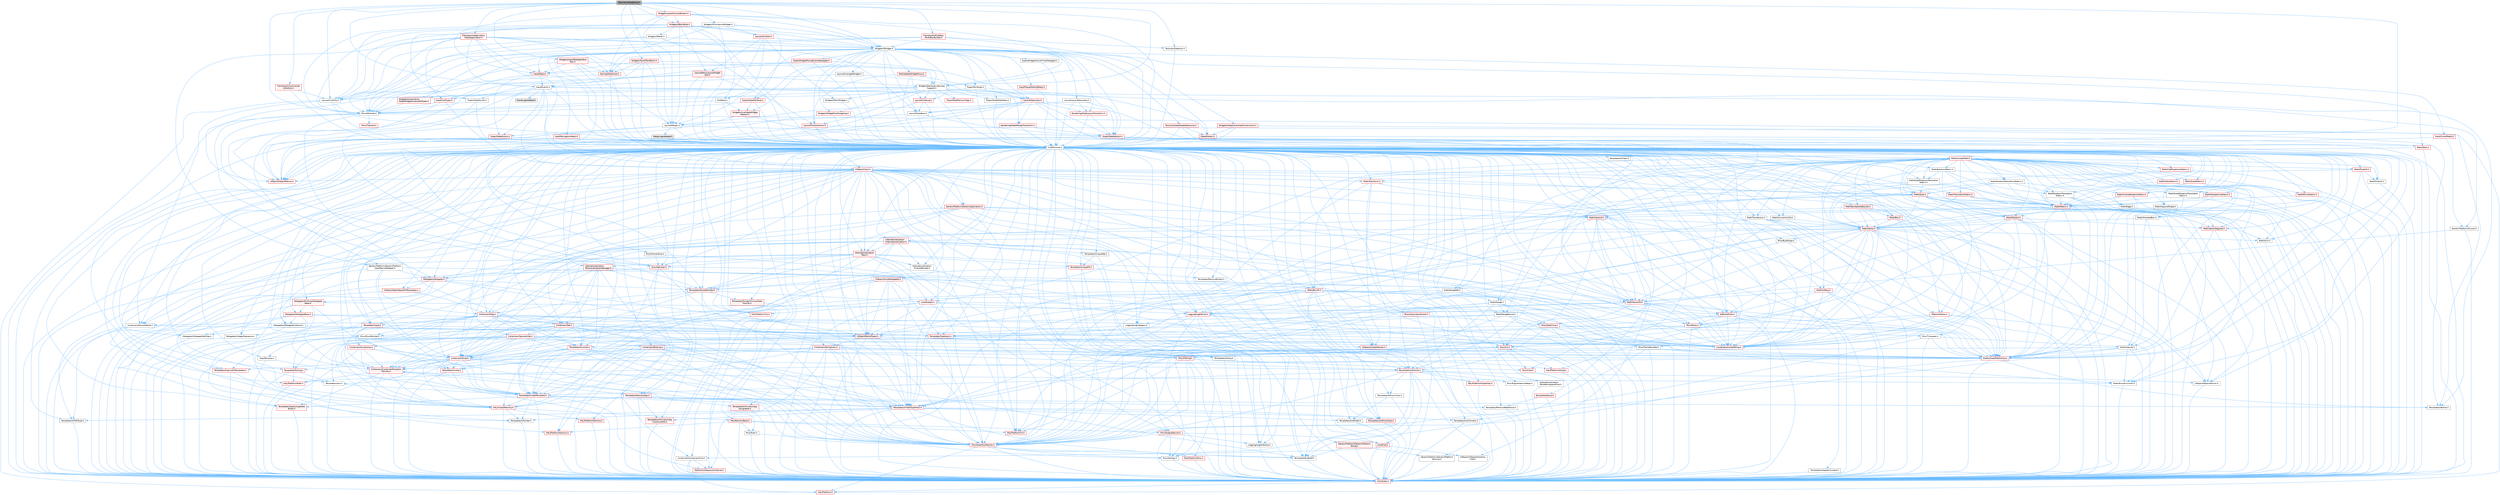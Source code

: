 digraph "SNumericDropDown.h"
{
 // INTERACTIVE_SVG=YES
 // LATEX_PDF_SIZE
  bgcolor="transparent";
  edge [fontname=Helvetica,fontsize=10,labelfontname=Helvetica,labelfontsize=10];
  node [fontname=Helvetica,fontsize=10,shape=box,height=0.2,width=0.4];
  Node1 [id="Node000001",label="SNumericDropDown.h",height=0.2,width=0.4,color="gray40", fillcolor="grey60", style="filled", fontcolor="black",tooltip=" "];
  Node1 -> Node2 [id="edge1_Node000001_Node000002",color="steelblue1",style="solid",tooltip=" "];
  Node2 [id="Node000002",label="CoreMinimal.h",height=0.2,width=0.4,color="grey40", fillcolor="white", style="filled",URL="$d7/d67/CoreMinimal_8h.html",tooltip=" "];
  Node2 -> Node3 [id="edge2_Node000002_Node000003",color="steelblue1",style="solid",tooltip=" "];
  Node3 [id="Node000003",label="CoreTypes.h",height=0.2,width=0.4,color="red", fillcolor="#FFF0F0", style="filled",URL="$dc/dec/CoreTypes_8h.html",tooltip=" "];
  Node3 -> Node4 [id="edge3_Node000003_Node000004",color="steelblue1",style="solid",tooltip=" "];
  Node4 [id="Node000004",label="HAL/Platform.h",height=0.2,width=0.4,color="red", fillcolor="#FFF0F0", style="filled",URL="$d9/dd0/Platform_8h.html",tooltip=" "];
  Node2 -> Node17 [id="edge4_Node000002_Node000017",color="steelblue1",style="solid",tooltip=" "];
  Node17 [id="Node000017",label="CoreFwd.h",height=0.2,width=0.4,color="red", fillcolor="#FFF0F0", style="filled",URL="$d1/d1e/CoreFwd_8h.html",tooltip=" "];
  Node17 -> Node3 [id="edge5_Node000017_Node000003",color="steelblue1",style="solid",tooltip=" "];
  Node17 -> Node18 [id="edge6_Node000017_Node000018",color="steelblue1",style="solid",tooltip=" "];
  Node18 [id="Node000018",label="Containers/ContainersFwd.h",height=0.2,width=0.4,color="grey40", fillcolor="white", style="filled",URL="$d4/d0a/ContainersFwd_8h.html",tooltip=" "];
  Node18 -> Node4 [id="edge7_Node000018_Node000004",color="steelblue1",style="solid",tooltip=" "];
  Node18 -> Node3 [id="edge8_Node000018_Node000003",color="steelblue1",style="solid",tooltip=" "];
  Node18 -> Node19 [id="edge9_Node000018_Node000019",color="steelblue1",style="solid",tooltip=" "];
  Node19 [id="Node000019",label="Traits/IsContiguousContainer.h",height=0.2,width=0.4,color="red", fillcolor="#FFF0F0", style="filled",URL="$d5/d3c/IsContiguousContainer_8h.html",tooltip=" "];
  Node19 -> Node3 [id="edge10_Node000019_Node000003",color="steelblue1",style="solid",tooltip=" "];
  Node17 -> Node23 [id="edge11_Node000017_Node000023",color="steelblue1",style="solid",tooltip=" "];
  Node23 [id="Node000023",label="UObject/UObjectHierarchy\lFwd.h",height=0.2,width=0.4,color="grey40", fillcolor="white", style="filled",URL="$d3/d13/UObjectHierarchyFwd_8h.html",tooltip=" "];
  Node2 -> Node23 [id="edge12_Node000002_Node000023",color="steelblue1",style="solid",tooltip=" "];
  Node2 -> Node18 [id="edge13_Node000002_Node000018",color="steelblue1",style="solid",tooltip=" "];
  Node2 -> Node24 [id="edge14_Node000002_Node000024",color="steelblue1",style="solid",tooltip=" "];
  Node24 [id="Node000024",label="Misc/VarArgs.h",height=0.2,width=0.4,color="grey40", fillcolor="white", style="filled",URL="$d5/d6f/VarArgs_8h.html",tooltip=" "];
  Node24 -> Node3 [id="edge15_Node000024_Node000003",color="steelblue1",style="solid",tooltip=" "];
  Node2 -> Node25 [id="edge16_Node000002_Node000025",color="steelblue1",style="solid",tooltip=" "];
  Node25 [id="Node000025",label="Logging/LogVerbosity.h",height=0.2,width=0.4,color="grey40", fillcolor="white", style="filled",URL="$d2/d8f/LogVerbosity_8h.html",tooltip=" "];
  Node25 -> Node3 [id="edge17_Node000025_Node000003",color="steelblue1",style="solid",tooltip=" "];
  Node2 -> Node26 [id="edge18_Node000002_Node000026",color="steelblue1",style="solid",tooltip=" "];
  Node26 [id="Node000026",label="Misc/OutputDevice.h",height=0.2,width=0.4,color="red", fillcolor="#FFF0F0", style="filled",URL="$d7/d32/OutputDevice_8h.html",tooltip=" "];
  Node26 -> Node17 [id="edge19_Node000026_Node000017",color="steelblue1",style="solid",tooltip=" "];
  Node26 -> Node3 [id="edge20_Node000026_Node000003",color="steelblue1",style="solid",tooltip=" "];
  Node26 -> Node25 [id="edge21_Node000026_Node000025",color="steelblue1",style="solid",tooltip=" "];
  Node26 -> Node24 [id="edge22_Node000026_Node000024",color="steelblue1",style="solid",tooltip=" "];
  Node2 -> Node32 [id="edge23_Node000002_Node000032",color="steelblue1",style="solid",tooltip=" "];
  Node32 [id="Node000032",label="HAL/PlatformCrt.h",height=0.2,width=0.4,color="red", fillcolor="#FFF0F0", style="filled",URL="$d8/d75/PlatformCrt_8h.html",tooltip=" "];
  Node2 -> Node42 [id="edge24_Node000002_Node000042",color="steelblue1",style="solid",tooltip=" "];
  Node42 [id="Node000042",label="HAL/PlatformMisc.h",height=0.2,width=0.4,color="red", fillcolor="#FFF0F0", style="filled",URL="$d0/df5/PlatformMisc_8h.html",tooltip=" "];
  Node42 -> Node3 [id="edge25_Node000042_Node000003",color="steelblue1",style="solid",tooltip=" "];
  Node2 -> Node61 [id="edge26_Node000002_Node000061",color="steelblue1",style="solid",tooltip=" "];
  Node61 [id="Node000061",label="Misc/AssertionMacros.h",height=0.2,width=0.4,color="red", fillcolor="#FFF0F0", style="filled",URL="$d0/dfa/AssertionMacros_8h.html",tooltip=" "];
  Node61 -> Node3 [id="edge27_Node000061_Node000003",color="steelblue1",style="solid",tooltip=" "];
  Node61 -> Node4 [id="edge28_Node000061_Node000004",color="steelblue1",style="solid",tooltip=" "];
  Node61 -> Node42 [id="edge29_Node000061_Node000042",color="steelblue1",style="solid",tooltip=" "];
  Node61 -> Node62 [id="edge30_Node000061_Node000062",color="steelblue1",style="solid",tooltip=" "];
  Node62 [id="Node000062",label="Templates/EnableIf.h",height=0.2,width=0.4,color="grey40", fillcolor="white", style="filled",URL="$d7/d60/EnableIf_8h.html",tooltip=" "];
  Node62 -> Node3 [id="edge31_Node000062_Node000003",color="steelblue1",style="solid",tooltip=" "];
  Node61 -> Node24 [id="edge32_Node000061_Node000024",color="steelblue1",style="solid",tooltip=" "];
  Node2 -> Node70 [id="edge33_Node000002_Node000070",color="steelblue1",style="solid",tooltip=" "];
  Node70 [id="Node000070",label="Templates/IsPointer.h",height=0.2,width=0.4,color="grey40", fillcolor="white", style="filled",URL="$d7/d05/IsPointer_8h.html",tooltip=" "];
  Node70 -> Node3 [id="edge34_Node000070_Node000003",color="steelblue1",style="solid",tooltip=" "];
  Node2 -> Node71 [id="edge35_Node000002_Node000071",color="steelblue1",style="solid",tooltip=" "];
  Node71 [id="Node000071",label="HAL/PlatformMemory.h",height=0.2,width=0.4,color="red", fillcolor="#FFF0F0", style="filled",URL="$de/d68/PlatformMemory_8h.html",tooltip=" "];
  Node71 -> Node3 [id="edge36_Node000071_Node000003",color="steelblue1",style="solid",tooltip=" "];
  Node2 -> Node54 [id="edge37_Node000002_Node000054",color="steelblue1",style="solid",tooltip=" "];
  Node54 [id="Node000054",label="HAL/PlatformAtomics.h",height=0.2,width=0.4,color="red", fillcolor="#FFF0F0", style="filled",URL="$d3/d36/PlatformAtomics_8h.html",tooltip=" "];
  Node54 -> Node3 [id="edge38_Node000054_Node000003",color="steelblue1",style="solid",tooltip=" "];
  Node2 -> Node76 [id="edge39_Node000002_Node000076",color="steelblue1",style="solid",tooltip=" "];
  Node76 [id="Node000076",label="Misc/Exec.h",height=0.2,width=0.4,color="grey40", fillcolor="white", style="filled",URL="$de/ddb/Exec_8h.html",tooltip=" "];
  Node76 -> Node3 [id="edge40_Node000076_Node000003",color="steelblue1",style="solid",tooltip=" "];
  Node76 -> Node61 [id="edge41_Node000076_Node000061",color="steelblue1",style="solid",tooltip=" "];
  Node2 -> Node77 [id="edge42_Node000002_Node000077",color="steelblue1",style="solid",tooltip=" "];
  Node77 [id="Node000077",label="HAL/MemoryBase.h",height=0.2,width=0.4,color="red", fillcolor="#FFF0F0", style="filled",URL="$d6/d9f/MemoryBase_8h.html",tooltip=" "];
  Node77 -> Node3 [id="edge43_Node000077_Node000003",color="steelblue1",style="solid",tooltip=" "];
  Node77 -> Node54 [id="edge44_Node000077_Node000054",color="steelblue1",style="solid",tooltip=" "];
  Node77 -> Node32 [id="edge45_Node000077_Node000032",color="steelblue1",style="solid",tooltip=" "];
  Node77 -> Node76 [id="edge46_Node000077_Node000076",color="steelblue1",style="solid",tooltip=" "];
  Node77 -> Node26 [id="edge47_Node000077_Node000026",color="steelblue1",style="solid",tooltip=" "];
  Node2 -> Node87 [id="edge48_Node000002_Node000087",color="steelblue1",style="solid",tooltip=" "];
  Node87 [id="Node000087",label="HAL/UnrealMemory.h",height=0.2,width=0.4,color="red", fillcolor="#FFF0F0", style="filled",URL="$d9/d96/UnrealMemory_8h.html",tooltip=" "];
  Node87 -> Node3 [id="edge49_Node000087_Node000003",color="steelblue1",style="solid",tooltip=" "];
  Node87 -> Node77 [id="edge50_Node000087_Node000077",color="steelblue1",style="solid",tooltip=" "];
  Node87 -> Node71 [id="edge51_Node000087_Node000071",color="steelblue1",style="solid",tooltip=" "];
  Node87 -> Node70 [id="edge52_Node000087_Node000070",color="steelblue1",style="solid",tooltip=" "];
  Node2 -> Node89 [id="edge53_Node000002_Node000089",color="steelblue1",style="solid",tooltip=" "];
  Node89 [id="Node000089",label="Templates/IsArithmetic.h",height=0.2,width=0.4,color="grey40", fillcolor="white", style="filled",URL="$d2/d5d/IsArithmetic_8h.html",tooltip=" "];
  Node89 -> Node3 [id="edge54_Node000089_Node000003",color="steelblue1",style="solid",tooltip=" "];
  Node2 -> Node83 [id="edge55_Node000002_Node000083",color="steelblue1",style="solid",tooltip=" "];
  Node83 [id="Node000083",label="Templates/AndOrNot.h",height=0.2,width=0.4,color="grey40", fillcolor="white", style="filled",URL="$db/d0a/AndOrNot_8h.html",tooltip=" "];
  Node83 -> Node3 [id="edge56_Node000083_Node000003",color="steelblue1",style="solid",tooltip=" "];
  Node2 -> Node90 [id="edge57_Node000002_Node000090",color="steelblue1",style="solid",tooltip=" "];
  Node90 [id="Node000090",label="Templates/IsPODType.h",height=0.2,width=0.4,color="grey40", fillcolor="white", style="filled",URL="$d7/db1/IsPODType_8h.html",tooltip=" "];
  Node90 -> Node3 [id="edge58_Node000090_Node000003",color="steelblue1",style="solid",tooltip=" "];
  Node2 -> Node91 [id="edge59_Node000002_Node000091",color="steelblue1",style="solid",tooltip=" "];
  Node91 [id="Node000091",label="Templates/IsUECoreType.h",height=0.2,width=0.4,color="red", fillcolor="#FFF0F0", style="filled",URL="$d1/db8/IsUECoreType_8h.html",tooltip=" "];
  Node91 -> Node3 [id="edge60_Node000091_Node000003",color="steelblue1",style="solid",tooltip=" "];
  Node2 -> Node84 [id="edge61_Node000002_Node000084",color="steelblue1",style="solid",tooltip=" "];
  Node84 [id="Node000084",label="Templates/IsTriviallyCopy\lConstructible.h",height=0.2,width=0.4,color="red", fillcolor="#FFF0F0", style="filled",URL="$d3/d78/IsTriviallyCopyConstructible_8h.html",tooltip=" "];
  Node84 -> Node3 [id="edge62_Node000084_Node000003",color="steelblue1",style="solid",tooltip=" "];
  Node2 -> Node92 [id="edge63_Node000002_Node000092",color="steelblue1",style="solid",tooltip=" "];
  Node92 [id="Node000092",label="Templates/UnrealTypeTraits.h",height=0.2,width=0.4,color="red", fillcolor="#FFF0F0", style="filled",URL="$d2/d2d/UnrealTypeTraits_8h.html",tooltip=" "];
  Node92 -> Node3 [id="edge64_Node000092_Node000003",color="steelblue1",style="solid",tooltip=" "];
  Node92 -> Node70 [id="edge65_Node000092_Node000070",color="steelblue1",style="solid",tooltip=" "];
  Node92 -> Node61 [id="edge66_Node000092_Node000061",color="steelblue1",style="solid",tooltip=" "];
  Node92 -> Node83 [id="edge67_Node000092_Node000083",color="steelblue1",style="solid",tooltip=" "];
  Node92 -> Node62 [id="edge68_Node000092_Node000062",color="steelblue1",style="solid",tooltip=" "];
  Node92 -> Node89 [id="edge69_Node000092_Node000089",color="steelblue1",style="solid",tooltip=" "];
  Node92 -> Node90 [id="edge70_Node000092_Node000090",color="steelblue1",style="solid",tooltip=" "];
  Node92 -> Node91 [id="edge71_Node000092_Node000091",color="steelblue1",style="solid",tooltip=" "];
  Node92 -> Node84 [id="edge72_Node000092_Node000084",color="steelblue1",style="solid",tooltip=" "];
  Node2 -> Node62 [id="edge73_Node000002_Node000062",color="steelblue1",style="solid",tooltip=" "];
  Node2 -> Node94 [id="edge74_Node000002_Node000094",color="steelblue1",style="solid",tooltip=" "];
  Node94 [id="Node000094",label="Templates/RemoveReference.h",height=0.2,width=0.4,color="grey40", fillcolor="white", style="filled",URL="$da/dbe/RemoveReference_8h.html",tooltip=" "];
  Node94 -> Node3 [id="edge75_Node000094_Node000003",color="steelblue1",style="solid",tooltip=" "];
  Node2 -> Node95 [id="edge76_Node000002_Node000095",color="steelblue1",style="solid",tooltip=" "];
  Node95 [id="Node000095",label="Templates/IntegralConstant.h",height=0.2,width=0.4,color="grey40", fillcolor="white", style="filled",URL="$db/d1b/IntegralConstant_8h.html",tooltip=" "];
  Node95 -> Node3 [id="edge77_Node000095_Node000003",color="steelblue1",style="solid",tooltip=" "];
  Node2 -> Node96 [id="edge78_Node000002_Node000096",color="steelblue1",style="solid",tooltip=" "];
  Node96 [id="Node000096",label="Templates/IsClass.h",height=0.2,width=0.4,color="grey40", fillcolor="white", style="filled",URL="$db/dcb/IsClass_8h.html",tooltip=" "];
  Node96 -> Node3 [id="edge79_Node000096_Node000003",color="steelblue1",style="solid",tooltip=" "];
  Node2 -> Node97 [id="edge80_Node000002_Node000097",color="steelblue1",style="solid",tooltip=" "];
  Node97 [id="Node000097",label="Templates/TypeCompatible\lBytes.h",height=0.2,width=0.4,color="red", fillcolor="#FFF0F0", style="filled",URL="$df/d0a/TypeCompatibleBytes_8h.html",tooltip=" "];
  Node97 -> Node3 [id="edge81_Node000097_Node000003",color="steelblue1",style="solid",tooltip=" "];
  Node2 -> Node19 [id="edge82_Node000002_Node000019",color="steelblue1",style="solid",tooltip=" "];
  Node2 -> Node98 [id="edge83_Node000002_Node000098",color="steelblue1",style="solid",tooltip=" "];
  Node98 [id="Node000098",label="Templates/UnrealTemplate.h",height=0.2,width=0.4,color="red", fillcolor="#FFF0F0", style="filled",URL="$d4/d24/UnrealTemplate_8h.html",tooltip=" "];
  Node98 -> Node3 [id="edge84_Node000098_Node000003",color="steelblue1",style="solid",tooltip=" "];
  Node98 -> Node70 [id="edge85_Node000098_Node000070",color="steelblue1",style="solid",tooltip=" "];
  Node98 -> Node87 [id="edge86_Node000098_Node000087",color="steelblue1",style="solid",tooltip=" "];
  Node98 -> Node92 [id="edge87_Node000098_Node000092",color="steelblue1",style="solid",tooltip=" "];
  Node98 -> Node94 [id="edge88_Node000098_Node000094",color="steelblue1",style="solid",tooltip=" "];
  Node98 -> Node97 [id="edge89_Node000098_Node000097",color="steelblue1",style="solid",tooltip=" "];
  Node98 -> Node65 [id="edge90_Node000098_Node000065",color="steelblue1",style="solid",tooltip=" "];
  Node65 [id="Node000065",label="Templates/Identity.h",height=0.2,width=0.4,color="grey40", fillcolor="white", style="filled",URL="$d0/dd5/Identity_8h.html",tooltip=" "];
  Node98 -> Node19 [id="edge91_Node000098_Node000019",color="steelblue1",style="solid",tooltip=" "];
  Node2 -> Node47 [id="edge92_Node000002_Node000047",color="steelblue1",style="solid",tooltip=" "];
  Node47 [id="Node000047",label="Math/NumericLimits.h",height=0.2,width=0.4,color="grey40", fillcolor="white", style="filled",URL="$df/d1b/NumericLimits_8h.html",tooltip=" "];
  Node47 -> Node3 [id="edge93_Node000047_Node000003",color="steelblue1",style="solid",tooltip=" "];
  Node2 -> Node102 [id="edge94_Node000002_Node000102",color="steelblue1",style="solid",tooltip=" "];
  Node102 [id="Node000102",label="HAL/PlatformMath.h",height=0.2,width=0.4,color="red", fillcolor="#FFF0F0", style="filled",URL="$dc/d53/PlatformMath_8h.html",tooltip=" "];
  Node102 -> Node3 [id="edge95_Node000102_Node000003",color="steelblue1",style="solid",tooltip=" "];
  Node2 -> Node85 [id="edge96_Node000002_Node000085",color="steelblue1",style="solid",tooltip=" "];
  Node85 [id="Node000085",label="Templates/IsTriviallyCopy\lAssignable.h",height=0.2,width=0.4,color="red", fillcolor="#FFF0F0", style="filled",URL="$d2/df2/IsTriviallyCopyAssignable_8h.html",tooltip=" "];
  Node85 -> Node3 [id="edge97_Node000085_Node000003",color="steelblue1",style="solid",tooltip=" "];
  Node2 -> Node110 [id="edge98_Node000002_Node000110",color="steelblue1",style="solid",tooltip=" "];
  Node110 [id="Node000110",label="Templates/MemoryOps.h",height=0.2,width=0.4,color="red", fillcolor="#FFF0F0", style="filled",URL="$db/dea/MemoryOps_8h.html",tooltip=" "];
  Node110 -> Node3 [id="edge99_Node000110_Node000003",color="steelblue1",style="solid",tooltip=" "];
  Node110 -> Node87 [id="edge100_Node000110_Node000087",color="steelblue1",style="solid",tooltip=" "];
  Node110 -> Node85 [id="edge101_Node000110_Node000085",color="steelblue1",style="solid",tooltip=" "];
  Node110 -> Node84 [id="edge102_Node000110_Node000084",color="steelblue1",style="solid",tooltip=" "];
  Node110 -> Node92 [id="edge103_Node000110_Node000092",color="steelblue1",style="solid",tooltip=" "];
  Node2 -> Node111 [id="edge104_Node000002_Node000111",color="steelblue1",style="solid",tooltip=" "];
  Node111 [id="Node000111",label="Containers/ContainerAllocation\lPolicies.h",height=0.2,width=0.4,color="red", fillcolor="#FFF0F0", style="filled",URL="$d7/dff/ContainerAllocationPolicies_8h.html",tooltip=" "];
  Node111 -> Node3 [id="edge105_Node000111_Node000003",color="steelblue1",style="solid",tooltip=" "];
  Node111 -> Node111 [id="edge106_Node000111_Node000111",color="steelblue1",style="solid",tooltip=" "];
  Node111 -> Node102 [id="edge107_Node000111_Node000102",color="steelblue1",style="solid",tooltip=" "];
  Node111 -> Node87 [id="edge108_Node000111_Node000087",color="steelblue1",style="solid",tooltip=" "];
  Node111 -> Node47 [id="edge109_Node000111_Node000047",color="steelblue1",style="solid",tooltip=" "];
  Node111 -> Node61 [id="edge110_Node000111_Node000061",color="steelblue1",style="solid",tooltip=" "];
  Node111 -> Node110 [id="edge111_Node000111_Node000110",color="steelblue1",style="solid",tooltip=" "];
  Node111 -> Node97 [id="edge112_Node000111_Node000097",color="steelblue1",style="solid",tooltip=" "];
  Node2 -> Node114 [id="edge113_Node000002_Node000114",color="steelblue1",style="solid",tooltip=" "];
  Node114 [id="Node000114",label="Templates/IsEnumClass.h",height=0.2,width=0.4,color="grey40", fillcolor="white", style="filled",URL="$d7/d15/IsEnumClass_8h.html",tooltip=" "];
  Node114 -> Node3 [id="edge114_Node000114_Node000003",color="steelblue1",style="solid",tooltip=" "];
  Node114 -> Node83 [id="edge115_Node000114_Node000083",color="steelblue1",style="solid",tooltip=" "];
  Node2 -> Node115 [id="edge116_Node000002_Node000115",color="steelblue1",style="solid",tooltip=" "];
  Node115 [id="Node000115",label="HAL/PlatformProperties.h",height=0.2,width=0.4,color="red", fillcolor="#FFF0F0", style="filled",URL="$d9/db0/PlatformProperties_8h.html",tooltip=" "];
  Node115 -> Node3 [id="edge117_Node000115_Node000003",color="steelblue1",style="solid",tooltip=" "];
  Node2 -> Node118 [id="edge118_Node000002_Node000118",color="steelblue1",style="solid",tooltip=" "];
  Node118 [id="Node000118",label="Misc/EngineVersionBase.h",height=0.2,width=0.4,color="grey40", fillcolor="white", style="filled",URL="$d5/d2b/EngineVersionBase_8h.html",tooltip=" "];
  Node118 -> Node3 [id="edge119_Node000118_Node000003",color="steelblue1",style="solid",tooltip=" "];
  Node2 -> Node119 [id="edge120_Node000002_Node000119",color="steelblue1",style="solid",tooltip=" "];
  Node119 [id="Node000119",label="Internationalization\l/TextNamespaceFwd.h",height=0.2,width=0.4,color="grey40", fillcolor="white", style="filled",URL="$d8/d97/TextNamespaceFwd_8h.html",tooltip=" "];
  Node119 -> Node3 [id="edge121_Node000119_Node000003",color="steelblue1",style="solid",tooltip=" "];
  Node2 -> Node120 [id="edge122_Node000002_Node000120",color="steelblue1",style="solid",tooltip=" "];
  Node120 [id="Node000120",label="Serialization/Archive.h",height=0.2,width=0.4,color="red", fillcolor="#FFF0F0", style="filled",URL="$d7/d3b/Archive_8h.html",tooltip=" "];
  Node120 -> Node17 [id="edge123_Node000120_Node000017",color="steelblue1",style="solid",tooltip=" "];
  Node120 -> Node3 [id="edge124_Node000120_Node000003",color="steelblue1",style="solid",tooltip=" "];
  Node120 -> Node115 [id="edge125_Node000120_Node000115",color="steelblue1",style="solid",tooltip=" "];
  Node120 -> Node119 [id="edge126_Node000120_Node000119",color="steelblue1",style="solid",tooltip=" "];
  Node120 -> Node61 [id="edge127_Node000120_Node000061",color="steelblue1",style="solid",tooltip=" "];
  Node120 -> Node118 [id="edge128_Node000120_Node000118",color="steelblue1",style="solid",tooltip=" "];
  Node120 -> Node24 [id="edge129_Node000120_Node000024",color="steelblue1",style="solid",tooltip=" "];
  Node120 -> Node62 [id="edge130_Node000120_Node000062",color="steelblue1",style="solid",tooltip=" "];
  Node120 -> Node114 [id="edge131_Node000120_Node000114",color="steelblue1",style="solid",tooltip=" "];
  Node120 -> Node98 [id="edge132_Node000120_Node000098",color="steelblue1",style="solid",tooltip=" "];
  Node120 -> Node123 [id="edge133_Node000120_Node000123",color="steelblue1",style="solid",tooltip=" "];
  Node123 [id="Node000123",label="UObject/ObjectVersion.h",height=0.2,width=0.4,color="grey40", fillcolor="white", style="filled",URL="$da/d63/ObjectVersion_8h.html",tooltip=" "];
  Node123 -> Node3 [id="edge134_Node000123_Node000003",color="steelblue1",style="solid",tooltip=" "];
  Node2 -> Node124 [id="edge135_Node000002_Node000124",color="steelblue1",style="solid",tooltip=" "];
  Node124 [id="Node000124",label="Templates/Less.h",height=0.2,width=0.4,color="grey40", fillcolor="white", style="filled",URL="$de/dc8/Less_8h.html",tooltip=" "];
  Node124 -> Node3 [id="edge136_Node000124_Node000003",color="steelblue1",style="solid",tooltip=" "];
  Node124 -> Node98 [id="edge137_Node000124_Node000098",color="steelblue1",style="solid",tooltip=" "];
  Node2 -> Node125 [id="edge138_Node000002_Node000125",color="steelblue1",style="solid",tooltip=" "];
  Node125 [id="Node000125",label="Templates/Sorting.h",height=0.2,width=0.4,color="red", fillcolor="#FFF0F0", style="filled",URL="$d3/d9e/Sorting_8h.html",tooltip=" "];
  Node125 -> Node3 [id="edge139_Node000125_Node000003",color="steelblue1",style="solid",tooltip=" "];
  Node125 -> Node102 [id="edge140_Node000125_Node000102",color="steelblue1",style="solid",tooltip=" "];
  Node125 -> Node124 [id="edge141_Node000125_Node000124",color="steelblue1",style="solid",tooltip=" "];
  Node2 -> Node136 [id="edge142_Node000002_Node000136",color="steelblue1",style="solid",tooltip=" "];
  Node136 [id="Node000136",label="Misc/Char.h",height=0.2,width=0.4,color="red", fillcolor="#FFF0F0", style="filled",URL="$d0/d58/Char_8h.html",tooltip=" "];
  Node136 -> Node3 [id="edge143_Node000136_Node000003",color="steelblue1",style="solid",tooltip=" "];
  Node2 -> Node139 [id="edge144_Node000002_Node000139",color="steelblue1",style="solid",tooltip=" "];
  Node139 [id="Node000139",label="GenericPlatform/GenericPlatform\lStricmp.h",height=0.2,width=0.4,color="grey40", fillcolor="white", style="filled",URL="$d2/d86/GenericPlatformStricmp_8h.html",tooltip=" "];
  Node139 -> Node3 [id="edge145_Node000139_Node000003",color="steelblue1",style="solid",tooltip=" "];
  Node2 -> Node140 [id="edge146_Node000002_Node000140",color="steelblue1",style="solid",tooltip=" "];
  Node140 [id="Node000140",label="GenericPlatform/GenericPlatform\lString.h",height=0.2,width=0.4,color="red", fillcolor="#FFF0F0", style="filled",URL="$dd/d20/GenericPlatformString_8h.html",tooltip=" "];
  Node140 -> Node3 [id="edge147_Node000140_Node000003",color="steelblue1",style="solid",tooltip=" "];
  Node140 -> Node139 [id="edge148_Node000140_Node000139",color="steelblue1",style="solid",tooltip=" "];
  Node140 -> Node62 [id="edge149_Node000140_Node000062",color="steelblue1",style="solid",tooltip=" "];
  Node2 -> Node73 [id="edge150_Node000002_Node000073",color="steelblue1",style="solid",tooltip=" "];
  Node73 [id="Node000073",label="HAL/PlatformString.h",height=0.2,width=0.4,color="red", fillcolor="#FFF0F0", style="filled",URL="$db/db5/PlatformString_8h.html",tooltip=" "];
  Node73 -> Node3 [id="edge151_Node000073_Node000003",color="steelblue1",style="solid",tooltip=" "];
  Node2 -> Node143 [id="edge152_Node000002_Node000143",color="steelblue1",style="solid",tooltip=" "];
  Node143 [id="Node000143",label="Misc/CString.h",height=0.2,width=0.4,color="red", fillcolor="#FFF0F0", style="filled",URL="$d2/d49/CString_8h.html",tooltip=" "];
  Node143 -> Node3 [id="edge153_Node000143_Node000003",color="steelblue1",style="solid",tooltip=" "];
  Node143 -> Node32 [id="edge154_Node000143_Node000032",color="steelblue1",style="solid",tooltip=" "];
  Node143 -> Node73 [id="edge155_Node000143_Node000073",color="steelblue1",style="solid",tooltip=" "];
  Node143 -> Node61 [id="edge156_Node000143_Node000061",color="steelblue1",style="solid",tooltip=" "];
  Node143 -> Node136 [id="edge157_Node000143_Node000136",color="steelblue1",style="solid",tooltip=" "];
  Node143 -> Node24 [id="edge158_Node000143_Node000024",color="steelblue1",style="solid",tooltip=" "];
  Node2 -> Node144 [id="edge159_Node000002_Node000144",color="steelblue1",style="solid",tooltip=" "];
  Node144 [id="Node000144",label="Misc/Crc.h",height=0.2,width=0.4,color="red", fillcolor="#FFF0F0", style="filled",URL="$d4/dd2/Crc_8h.html",tooltip=" "];
  Node144 -> Node3 [id="edge160_Node000144_Node000003",color="steelblue1",style="solid",tooltip=" "];
  Node144 -> Node73 [id="edge161_Node000144_Node000073",color="steelblue1",style="solid",tooltip=" "];
  Node144 -> Node61 [id="edge162_Node000144_Node000061",color="steelblue1",style="solid",tooltip=" "];
  Node144 -> Node143 [id="edge163_Node000144_Node000143",color="steelblue1",style="solid",tooltip=" "];
  Node144 -> Node136 [id="edge164_Node000144_Node000136",color="steelblue1",style="solid",tooltip=" "];
  Node144 -> Node92 [id="edge165_Node000144_Node000092",color="steelblue1",style="solid",tooltip=" "];
  Node2 -> Node135 [id="edge166_Node000002_Node000135",color="steelblue1",style="solid",tooltip=" "];
  Node135 [id="Node000135",label="Math/UnrealMathUtility.h",height=0.2,width=0.4,color="red", fillcolor="#FFF0F0", style="filled",URL="$db/db8/UnrealMathUtility_8h.html",tooltip=" "];
  Node135 -> Node3 [id="edge167_Node000135_Node000003",color="steelblue1",style="solid",tooltip=" "];
  Node135 -> Node61 [id="edge168_Node000135_Node000061",color="steelblue1",style="solid",tooltip=" "];
  Node135 -> Node102 [id="edge169_Node000135_Node000102",color="steelblue1",style="solid",tooltip=" "];
  Node135 -> Node65 [id="edge170_Node000135_Node000065",color="steelblue1",style="solid",tooltip=" "];
  Node2 -> Node145 [id="edge171_Node000002_Node000145",color="steelblue1",style="solid",tooltip=" "];
  Node145 [id="Node000145",label="Containers/UnrealString.h",height=0.2,width=0.4,color="red", fillcolor="#FFF0F0", style="filled",URL="$d5/dba/UnrealString_8h.html",tooltip=" "];
  Node2 -> Node149 [id="edge172_Node000002_Node000149",color="steelblue1",style="solid",tooltip=" "];
  Node149 [id="Node000149",label="Containers/Array.h",height=0.2,width=0.4,color="red", fillcolor="#FFF0F0", style="filled",URL="$df/dd0/Array_8h.html",tooltip=" "];
  Node149 -> Node3 [id="edge173_Node000149_Node000003",color="steelblue1",style="solid",tooltip=" "];
  Node149 -> Node61 [id="edge174_Node000149_Node000061",color="steelblue1",style="solid",tooltip=" "];
  Node149 -> Node87 [id="edge175_Node000149_Node000087",color="steelblue1",style="solid",tooltip=" "];
  Node149 -> Node92 [id="edge176_Node000149_Node000092",color="steelblue1",style="solid",tooltip=" "];
  Node149 -> Node98 [id="edge177_Node000149_Node000098",color="steelblue1",style="solid",tooltip=" "];
  Node149 -> Node111 [id="edge178_Node000149_Node000111",color="steelblue1",style="solid",tooltip=" "];
  Node149 -> Node120 [id="edge179_Node000149_Node000120",color="steelblue1",style="solid",tooltip=" "];
  Node149 -> Node128 [id="edge180_Node000149_Node000128",color="steelblue1",style="solid",tooltip=" "];
  Node128 [id="Node000128",label="Templates/Invoke.h",height=0.2,width=0.4,color="red", fillcolor="#FFF0F0", style="filled",URL="$d7/deb/Invoke_8h.html",tooltip=" "];
  Node128 -> Node3 [id="edge181_Node000128_Node000003",color="steelblue1",style="solid",tooltip=" "];
  Node128 -> Node98 [id="edge182_Node000128_Node000098",color="steelblue1",style="solid",tooltip=" "];
  Node149 -> Node124 [id="edge183_Node000149_Node000124",color="steelblue1",style="solid",tooltip=" "];
  Node149 -> Node125 [id="edge184_Node000149_Node000125",color="steelblue1",style="solid",tooltip=" "];
  Node149 -> Node172 [id="edge185_Node000149_Node000172",color="steelblue1",style="solid",tooltip=" "];
  Node172 [id="Node000172",label="Templates/AlignmentTemplates.h",height=0.2,width=0.4,color="red", fillcolor="#FFF0F0", style="filled",URL="$dd/d32/AlignmentTemplates_8h.html",tooltip=" "];
  Node172 -> Node3 [id="edge186_Node000172_Node000003",color="steelblue1",style="solid",tooltip=" "];
  Node172 -> Node70 [id="edge187_Node000172_Node000070",color="steelblue1",style="solid",tooltip=" "];
  Node2 -> Node173 [id="edge188_Node000002_Node000173",color="steelblue1",style="solid",tooltip=" "];
  Node173 [id="Node000173",label="Misc/FrameNumber.h",height=0.2,width=0.4,color="grey40", fillcolor="white", style="filled",URL="$dd/dbd/FrameNumber_8h.html",tooltip=" "];
  Node173 -> Node3 [id="edge189_Node000173_Node000003",color="steelblue1",style="solid",tooltip=" "];
  Node173 -> Node47 [id="edge190_Node000173_Node000047",color="steelblue1",style="solid",tooltip=" "];
  Node173 -> Node135 [id="edge191_Node000173_Node000135",color="steelblue1",style="solid",tooltip=" "];
  Node173 -> Node62 [id="edge192_Node000173_Node000062",color="steelblue1",style="solid",tooltip=" "];
  Node173 -> Node92 [id="edge193_Node000173_Node000092",color="steelblue1",style="solid",tooltip=" "];
  Node2 -> Node174 [id="edge194_Node000002_Node000174",color="steelblue1",style="solid",tooltip=" "];
  Node174 [id="Node000174",label="Misc/Timespan.h",height=0.2,width=0.4,color="grey40", fillcolor="white", style="filled",URL="$da/dd9/Timespan_8h.html",tooltip=" "];
  Node174 -> Node3 [id="edge195_Node000174_Node000003",color="steelblue1",style="solid",tooltip=" "];
  Node174 -> Node175 [id="edge196_Node000174_Node000175",color="steelblue1",style="solid",tooltip=" "];
  Node175 [id="Node000175",label="Math/Interval.h",height=0.2,width=0.4,color="grey40", fillcolor="white", style="filled",URL="$d1/d55/Interval_8h.html",tooltip=" "];
  Node175 -> Node3 [id="edge197_Node000175_Node000003",color="steelblue1",style="solid",tooltip=" "];
  Node175 -> Node89 [id="edge198_Node000175_Node000089",color="steelblue1",style="solid",tooltip=" "];
  Node175 -> Node92 [id="edge199_Node000175_Node000092",color="steelblue1",style="solid",tooltip=" "];
  Node175 -> Node47 [id="edge200_Node000175_Node000047",color="steelblue1",style="solid",tooltip=" "];
  Node175 -> Node135 [id="edge201_Node000175_Node000135",color="steelblue1",style="solid",tooltip=" "];
  Node174 -> Node135 [id="edge202_Node000174_Node000135",color="steelblue1",style="solid",tooltip=" "];
  Node174 -> Node61 [id="edge203_Node000174_Node000061",color="steelblue1",style="solid",tooltip=" "];
  Node2 -> Node176 [id="edge204_Node000002_Node000176",color="steelblue1",style="solid",tooltip=" "];
  Node176 [id="Node000176",label="Containers/StringConv.h",height=0.2,width=0.4,color="red", fillcolor="#FFF0F0", style="filled",URL="$d3/ddf/StringConv_8h.html",tooltip=" "];
  Node176 -> Node3 [id="edge205_Node000176_Node000003",color="steelblue1",style="solid",tooltip=" "];
  Node176 -> Node61 [id="edge206_Node000176_Node000061",color="steelblue1",style="solid",tooltip=" "];
  Node176 -> Node111 [id="edge207_Node000176_Node000111",color="steelblue1",style="solid",tooltip=" "];
  Node176 -> Node149 [id="edge208_Node000176_Node000149",color="steelblue1",style="solid",tooltip=" "];
  Node176 -> Node143 [id="edge209_Node000176_Node000143",color="steelblue1",style="solid",tooltip=" "];
  Node176 -> Node177 [id="edge210_Node000176_Node000177",color="steelblue1",style="solid",tooltip=" "];
  Node177 [id="Node000177",label="Templates/IsArray.h",height=0.2,width=0.4,color="grey40", fillcolor="white", style="filled",URL="$d8/d8d/IsArray_8h.html",tooltip=" "];
  Node177 -> Node3 [id="edge211_Node000177_Node000003",color="steelblue1",style="solid",tooltip=" "];
  Node176 -> Node98 [id="edge212_Node000176_Node000098",color="steelblue1",style="solid",tooltip=" "];
  Node176 -> Node92 [id="edge213_Node000176_Node000092",color="steelblue1",style="solid",tooltip=" "];
  Node176 -> Node19 [id="edge214_Node000176_Node000019",color="steelblue1",style="solid",tooltip=" "];
  Node2 -> Node178 [id="edge215_Node000002_Node000178",color="steelblue1",style="solid",tooltip=" "];
  Node178 [id="Node000178",label="UObject/UnrealNames.h",height=0.2,width=0.4,color="red", fillcolor="#FFF0F0", style="filled",URL="$d8/db1/UnrealNames_8h.html",tooltip=" "];
  Node178 -> Node3 [id="edge216_Node000178_Node000003",color="steelblue1",style="solid",tooltip=" "];
  Node2 -> Node180 [id="edge217_Node000002_Node000180",color="steelblue1",style="solid",tooltip=" "];
  Node180 [id="Node000180",label="UObject/NameTypes.h",height=0.2,width=0.4,color="red", fillcolor="#FFF0F0", style="filled",URL="$d6/d35/NameTypes_8h.html",tooltip=" "];
  Node180 -> Node3 [id="edge218_Node000180_Node000003",color="steelblue1",style="solid",tooltip=" "];
  Node180 -> Node61 [id="edge219_Node000180_Node000061",color="steelblue1",style="solid",tooltip=" "];
  Node180 -> Node87 [id="edge220_Node000180_Node000087",color="steelblue1",style="solid",tooltip=" "];
  Node180 -> Node92 [id="edge221_Node000180_Node000092",color="steelblue1",style="solid",tooltip=" "];
  Node180 -> Node98 [id="edge222_Node000180_Node000098",color="steelblue1",style="solid",tooltip=" "];
  Node180 -> Node145 [id="edge223_Node000180_Node000145",color="steelblue1",style="solid",tooltip=" "];
  Node180 -> Node176 [id="edge224_Node000180_Node000176",color="steelblue1",style="solid",tooltip=" "];
  Node180 -> Node178 [id="edge225_Node000180_Node000178",color="steelblue1",style="solid",tooltip=" "];
  Node2 -> Node188 [id="edge226_Node000002_Node000188",color="steelblue1",style="solid",tooltip=" "];
  Node188 [id="Node000188",label="Misc/Parse.h",height=0.2,width=0.4,color="red", fillcolor="#FFF0F0", style="filled",URL="$dc/d71/Parse_8h.html",tooltip=" "];
  Node188 -> Node145 [id="edge227_Node000188_Node000145",color="steelblue1",style="solid",tooltip=" "];
  Node188 -> Node3 [id="edge228_Node000188_Node000003",color="steelblue1",style="solid",tooltip=" "];
  Node188 -> Node32 [id="edge229_Node000188_Node000032",color="steelblue1",style="solid",tooltip=" "];
  Node188 -> Node189 [id="edge230_Node000188_Node000189",color="steelblue1",style="solid",tooltip=" "];
  Node189 [id="Node000189",label="Templates/Function.h",height=0.2,width=0.4,color="red", fillcolor="#FFF0F0", style="filled",URL="$df/df5/Function_8h.html",tooltip=" "];
  Node189 -> Node3 [id="edge231_Node000189_Node000003",color="steelblue1",style="solid",tooltip=" "];
  Node189 -> Node61 [id="edge232_Node000189_Node000061",color="steelblue1",style="solid",tooltip=" "];
  Node189 -> Node87 [id="edge233_Node000189_Node000087",color="steelblue1",style="solid",tooltip=" "];
  Node189 -> Node92 [id="edge234_Node000189_Node000092",color="steelblue1",style="solid",tooltip=" "];
  Node189 -> Node128 [id="edge235_Node000189_Node000128",color="steelblue1",style="solid",tooltip=" "];
  Node189 -> Node98 [id="edge236_Node000189_Node000098",color="steelblue1",style="solid",tooltip=" "];
  Node189 -> Node135 [id="edge237_Node000189_Node000135",color="steelblue1",style="solid",tooltip=" "];
  Node2 -> Node172 [id="edge238_Node000002_Node000172",color="steelblue1",style="solid",tooltip=" "];
  Node2 -> Node191 [id="edge239_Node000002_Node000191",color="steelblue1",style="solid",tooltip=" "];
  Node191 [id="Node000191",label="Misc/StructBuilder.h",height=0.2,width=0.4,color="grey40", fillcolor="white", style="filled",URL="$d9/db3/StructBuilder_8h.html",tooltip=" "];
  Node191 -> Node3 [id="edge240_Node000191_Node000003",color="steelblue1",style="solid",tooltip=" "];
  Node191 -> Node135 [id="edge241_Node000191_Node000135",color="steelblue1",style="solid",tooltip=" "];
  Node191 -> Node172 [id="edge242_Node000191_Node000172",color="steelblue1",style="solid",tooltip=" "];
  Node2 -> Node104 [id="edge243_Node000002_Node000104",color="steelblue1",style="solid",tooltip=" "];
  Node104 [id="Node000104",label="Templates/Decay.h",height=0.2,width=0.4,color="red", fillcolor="#FFF0F0", style="filled",URL="$dd/d0f/Decay_8h.html",tooltip=" "];
  Node104 -> Node3 [id="edge244_Node000104_Node000003",color="steelblue1",style="solid",tooltip=" "];
  Node104 -> Node94 [id="edge245_Node000104_Node000094",color="steelblue1",style="solid",tooltip=" "];
  Node2 -> Node192 [id="edge246_Node000002_Node000192",color="steelblue1",style="solid",tooltip=" "];
  Node192 [id="Node000192",label="Templates/PointerIsConvertible\lFromTo.h",height=0.2,width=0.4,color="red", fillcolor="#FFF0F0", style="filled",URL="$d6/d65/PointerIsConvertibleFromTo_8h.html",tooltip=" "];
  Node192 -> Node3 [id="edge247_Node000192_Node000003",color="steelblue1",style="solid",tooltip=" "];
  Node2 -> Node128 [id="edge248_Node000002_Node000128",color="steelblue1",style="solid",tooltip=" "];
  Node2 -> Node189 [id="edge249_Node000002_Node000189",color="steelblue1",style="solid",tooltip=" "];
  Node2 -> Node161 [id="edge250_Node000002_Node000161",color="steelblue1",style="solid",tooltip=" "];
  Node161 [id="Node000161",label="Templates/TypeHash.h",height=0.2,width=0.4,color="red", fillcolor="#FFF0F0", style="filled",URL="$d1/d62/TypeHash_8h.html",tooltip=" "];
  Node161 -> Node3 [id="edge251_Node000161_Node000003",color="steelblue1",style="solid",tooltip=" "];
  Node161 -> Node144 [id="edge252_Node000161_Node000144",color="steelblue1",style="solid",tooltip=" "];
  Node2 -> Node193 [id="edge253_Node000002_Node000193",color="steelblue1",style="solid",tooltip=" "];
  Node193 [id="Node000193",label="Containers/ScriptArray.h",height=0.2,width=0.4,color="red", fillcolor="#FFF0F0", style="filled",URL="$dc/daf/ScriptArray_8h.html",tooltip=" "];
  Node193 -> Node3 [id="edge254_Node000193_Node000003",color="steelblue1",style="solid",tooltip=" "];
  Node193 -> Node61 [id="edge255_Node000193_Node000061",color="steelblue1",style="solid",tooltip=" "];
  Node193 -> Node87 [id="edge256_Node000193_Node000087",color="steelblue1",style="solid",tooltip=" "];
  Node193 -> Node111 [id="edge257_Node000193_Node000111",color="steelblue1",style="solid",tooltip=" "];
  Node193 -> Node149 [id="edge258_Node000193_Node000149",color="steelblue1",style="solid",tooltip=" "];
  Node2 -> Node194 [id="edge259_Node000002_Node000194",color="steelblue1",style="solid",tooltip=" "];
  Node194 [id="Node000194",label="Containers/BitArray.h",height=0.2,width=0.4,color="red", fillcolor="#FFF0F0", style="filled",URL="$d1/de4/BitArray_8h.html",tooltip=" "];
  Node194 -> Node111 [id="edge260_Node000194_Node000111",color="steelblue1",style="solid",tooltip=" "];
  Node194 -> Node3 [id="edge261_Node000194_Node000003",color="steelblue1",style="solid",tooltip=" "];
  Node194 -> Node54 [id="edge262_Node000194_Node000054",color="steelblue1",style="solid",tooltip=" "];
  Node194 -> Node87 [id="edge263_Node000194_Node000087",color="steelblue1",style="solid",tooltip=" "];
  Node194 -> Node135 [id="edge264_Node000194_Node000135",color="steelblue1",style="solid",tooltip=" "];
  Node194 -> Node61 [id="edge265_Node000194_Node000061",color="steelblue1",style="solid",tooltip=" "];
  Node194 -> Node120 [id="edge266_Node000194_Node000120",color="steelblue1",style="solid",tooltip=" "];
  Node194 -> Node62 [id="edge267_Node000194_Node000062",color="steelblue1",style="solid",tooltip=" "];
  Node194 -> Node128 [id="edge268_Node000194_Node000128",color="steelblue1",style="solid",tooltip=" "];
  Node194 -> Node98 [id="edge269_Node000194_Node000098",color="steelblue1",style="solid",tooltip=" "];
  Node194 -> Node92 [id="edge270_Node000194_Node000092",color="steelblue1",style="solid",tooltip=" "];
  Node2 -> Node195 [id="edge271_Node000002_Node000195",color="steelblue1",style="solid",tooltip=" "];
  Node195 [id="Node000195",label="Containers/SparseArray.h",height=0.2,width=0.4,color="red", fillcolor="#FFF0F0", style="filled",URL="$d5/dbf/SparseArray_8h.html",tooltip=" "];
  Node195 -> Node3 [id="edge272_Node000195_Node000003",color="steelblue1",style="solid",tooltip=" "];
  Node195 -> Node61 [id="edge273_Node000195_Node000061",color="steelblue1",style="solid",tooltip=" "];
  Node195 -> Node87 [id="edge274_Node000195_Node000087",color="steelblue1",style="solid",tooltip=" "];
  Node195 -> Node92 [id="edge275_Node000195_Node000092",color="steelblue1",style="solid",tooltip=" "];
  Node195 -> Node98 [id="edge276_Node000195_Node000098",color="steelblue1",style="solid",tooltip=" "];
  Node195 -> Node111 [id="edge277_Node000195_Node000111",color="steelblue1",style="solid",tooltip=" "];
  Node195 -> Node124 [id="edge278_Node000195_Node000124",color="steelblue1",style="solid",tooltip=" "];
  Node195 -> Node149 [id="edge279_Node000195_Node000149",color="steelblue1",style="solid",tooltip=" "];
  Node195 -> Node135 [id="edge280_Node000195_Node000135",color="steelblue1",style="solid",tooltip=" "];
  Node195 -> Node193 [id="edge281_Node000195_Node000193",color="steelblue1",style="solid",tooltip=" "];
  Node195 -> Node194 [id="edge282_Node000195_Node000194",color="steelblue1",style="solid",tooltip=" "];
  Node195 -> Node145 [id="edge283_Node000195_Node000145",color="steelblue1",style="solid",tooltip=" "];
  Node2 -> Node211 [id="edge284_Node000002_Node000211",color="steelblue1",style="solid",tooltip=" "];
  Node211 [id="Node000211",label="Containers/Set.h",height=0.2,width=0.4,color="red", fillcolor="#FFF0F0", style="filled",URL="$d4/d45/Set_8h.html",tooltip=" "];
  Node211 -> Node111 [id="edge285_Node000211_Node000111",color="steelblue1",style="solid",tooltip=" "];
  Node211 -> Node195 [id="edge286_Node000211_Node000195",color="steelblue1",style="solid",tooltip=" "];
  Node211 -> Node18 [id="edge287_Node000211_Node000018",color="steelblue1",style="solid",tooltip=" "];
  Node211 -> Node135 [id="edge288_Node000211_Node000135",color="steelblue1",style="solid",tooltip=" "];
  Node211 -> Node61 [id="edge289_Node000211_Node000061",color="steelblue1",style="solid",tooltip=" "];
  Node211 -> Node191 [id="edge290_Node000211_Node000191",color="steelblue1",style="solid",tooltip=" "];
  Node211 -> Node189 [id="edge291_Node000211_Node000189",color="steelblue1",style="solid",tooltip=" "];
  Node211 -> Node125 [id="edge292_Node000211_Node000125",color="steelblue1",style="solid",tooltip=" "];
  Node211 -> Node161 [id="edge293_Node000211_Node000161",color="steelblue1",style="solid",tooltip=" "];
  Node211 -> Node98 [id="edge294_Node000211_Node000098",color="steelblue1",style="solid",tooltip=" "];
  Node2 -> Node214 [id="edge295_Node000002_Node000214",color="steelblue1",style="solid",tooltip=" "];
  Node214 [id="Node000214",label="Algo/Reverse.h",height=0.2,width=0.4,color="grey40", fillcolor="white", style="filled",URL="$d5/d93/Reverse_8h.html",tooltip=" "];
  Node214 -> Node3 [id="edge296_Node000214_Node000003",color="steelblue1",style="solid",tooltip=" "];
  Node214 -> Node98 [id="edge297_Node000214_Node000098",color="steelblue1",style="solid",tooltip=" "];
  Node2 -> Node215 [id="edge298_Node000002_Node000215",color="steelblue1",style="solid",tooltip=" "];
  Node215 [id="Node000215",label="Containers/Map.h",height=0.2,width=0.4,color="red", fillcolor="#FFF0F0", style="filled",URL="$df/d79/Map_8h.html",tooltip=" "];
  Node215 -> Node3 [id="edge299_Node000215_Node000003",color="steelblue1",style="solid",tooltip=" "];
  Node215 -> Node214 [id="edge300_Node000215_Node000214",color="steelblue1",style="solid",tooltip=" "];
  Node215 -> Node211 [id="edge301_Node000215_Node000211",color="steelblue1",style="solid",tooltip=" "];
  Node215 -> Node145 [id="edge302_Node000215_Node000145",color="steelblue1",style="solid",tooltip=" "];
  Node215 -> Node61 [id="edge303_Node000215_Node000061",color="steelblue1",style="solid",tooltip=" "];
  Node215 -> Node191 [id="edge304_Node000215_Node000191",color="steelblue1",style="solid",tooltip=" "];
  Node215 -> Node189 [id="edge305_Node000215_Node000189",color="steelblue1",style="solid",tooltip=" "];
  Node215 -> Node125 [id="edge306_Node000215_Node000125",color="steelblue1",style="solid",tooltip=" "];
  Node215 -> Node216 [id="edge307_Node000215_Node000216",color="steelblue1",style="solid",tooltip=" "];
  Node216 [id="Node000216",label="Templates/Tuple.h",height=0.2,width=0.4,color="red", fillcolor="#FFF0F0", style="filled",URL="$d2/d4f/Tuple_8h.html",tooltip=" "];
  Node216 -> Node3 [id="edge308_Node000216_Node000003",color="steelblue1",style="solid",tooltip=" "];
  Node216 -> Node98 [id="edge309_Node000216_Node000098",color="steelblue1",style="solid",tooltip=" "];
  Node216 -> Node217 [id="edge310_Node000216_Node000217",color="steelblue1",style="solid",tooltip=" "];
  Node217 [id="Node000217",label="Delegates/IntegerSequence.h",height=0.2,width=0.4,color="grey40", fillcolor="white", style="filled",URL="$d2/dcc/IntegerSequence_8h.html",tooltip=" "];
  Node217 -> Node3 [id="edge311_Node000217_Node000003",color="steelblue1",style="solid",tooltip=" "];
  Node216 -> Node128 [id="edge312_Node000216_Node000128",color="steelblue1",style="solid",tooltip=" "];
  Node216 -> Node161 [id="edge313_Node000216_Node000161",color="steelblue1",style="solid",tooltip=" "];
  Node215 -> Node98 [id="edge314_Node000215_Node000098",color="steelblue1",style="solid",tooltip=" "];
  Node215 -> Node92 [id="edge315_Node000215_Node000092",color="steelblue1",style="solid",tooltip=" "];
  Node2 -> Node219 [id="edge316_Node000002_Node000219",color="steelblue1",style="solid",tooltip=" "];
  Node219 [id="Node000219",label="Math/IntPoint.h",height=0.2,width=0.4,color="red", fillcolor="#FFF0F0", style="filled",URL="$d3/df7/IntPoint_8h.html",tooltip=" "];
  Node219 -> Node3 [id="edge317_Node000219_Node000003",color="steelblue1",style="solid",tooltip=" "];
  Node219 -> Node61 [id="edge318_Node000219_Node000061",color="steelblue1",style="solid",tooltip=" "];
  Node219 -> Node188 [id="edge319_Node000219_Node000188",color="steelblue1",style="solid",tooltip=" "];
  Node219 -> Node135 [id="edge320_Node000219_Node000135",color="steelblue1",style="solid",tooltip=" "];
  Node219 -> Node145 [id="edge321_Node000219_Node000145",color="steelblue1",style="solid",tooltip=" "];
  Node219 -> Node161 [id="edge322_Node000219_Node000161",color="steelblue1",style="solid",tooltip=" "];
  Node2 -> Node221 [id="edge323_Node000002_Node000221",color="steelblue1",style="solid",tooltip=" "];
  Node221 [id="Node000221",label="Math/IntVector.h",height=0.2,width=0.4,color="red", fillcolor="#FFF0F0", style="filled",URL="$d7/d44/IntVector_8h.html",tooltip=" "];
  Node221 -> Node3 [id="edge324_Node000221_Node000003",color="steelblue1",style="solid",tooltip=" "];
  Node221 -> Node144 [id="edge325_Node000221_Node000144",color="steelblue1",style="solid",tooltip=" "];
  Node221 -> Node188 [id="edge326_Node000221_Node000188",color="steelblue1",style="solid",tooltip=" "];
  Node221 -> Node135 [id="edge327_Node000221_Node000135",color="steelblue1",style="solid",tooltip=" "];
  Node221 -> Node145 [id="edge328_Node000221_Node000145",color="steelblue1",style="solid",tooltip=" "];
  Node2 -> Node222 [id="edge329_Node000002_Node000222",color="steelblue1",style="solid",tooltip=" "];
  Node222 [id="Node000222",label="Logging/LogCategory.h",height=0.2,width=0.4,color="grey40", fillcolor="white", style="filled",URL="$d9/d36/LogCategory_8h.html",tooltip=" "];
  Node222 -> Node3 [id="edge330_Node000222_Node000003",color="steelblue1",style="solid",tooltip=" "];
  Node222 -> Node25 [id="edge331_Node000222_Node000025",color="steelblue1",style="solid",tooltip=" "];
  Node222 -> Node180 [id="edge332_Node000222_Node000180",color="steelblue1",style="solid",tooltip=" "];
  Node2 -> Node223 [id="edge333_Node000002_Node000223",color="steelblue1",style="solid",tooltip=" "];
  Node223 [id="Node000223",label="Logging/LogMacros.h",height=0.2,width=0.4,color="red", fillcolor="#FFF0F0", style="filled",URL="$d0/d16/LogMacros_8h.html",tooltip=" "];
  Node223 -> Node145 [id="edge334_Node000223_Node000145",color="steelblue1",style="solid",tooltip=" "];
  Node223 -> Node3 [id="edge335_Node000223_Node000003",color="steelblue1",style="solid",tooltip=" "];
  Node223 -> Node222 [id="edge336_Node000223_Node000222",color="steelblue1",style="solid",tooltip=" "];
  Node223 -> Node25 [id="edge337_Node000223_Node000025",color="steelblue1",style="solid",tooltip=" "];
  Node223 -> Node61 [id="edge338_Node000223_Node000061",color="steelblue1",style="solid",tooltip=" "];
  Node223 -> Node24 [id="edge339_Node000223_Node000024",color="steelblue1",style="solid",tooltip=" "];
  Node223 -> Node62 [id="edge340_Node000223_Node000062",color="steelblue1",style="solid",tooltip=" "];
  Node2 -> Node226 [id="edge341_Node000002_Node000226",color="steelblue1",style="solid",tooltip=" "];
  Node226 [id="Node000226",label="Math/Vector2D.h",height=0.2,width=0.4,color="red", fillcolor="#FFF0F0", style="filled",URL="$d3/db0/Vector2D_8h.html",tooltip=" "];
  Node226 -> Node3 [id="edge342_Node000226_Node000003",color="steelblue1",style="solid",tooltip=" "];
  Node226 -> Node61 [id="edge343_Node000226_Node000061",color="steelblue1",style="solid",tooltip=" "];
  Node226 -> Node144 [id="edge344_Node000226_Node000144",color="steelblue1",style="solid",tooltip=" "];
  Node226 -> Node135 [id="edge345_Node000226_Node000135",color="steelblue1",style="solid",tooltip=" "];
  Node226 -> Node145 [id="edge346_Node000226_Node000145",color="steelblue1",style="solid",tooltip=" "];
  Node226 -> Node188 [id="edge347_Node000226_Node000188",color="steelblue1",style="solid",tooltip=" "];
  Node226 -> Node219 [id="edge348_Node000226_Node000219",color="steelblue1",style="solid",tooltip=" "];
  Node226 -> Node223 [id="edge349_Node000226_Node000223",color="steelblue1",style="solid",tooltip=" "];
  Node2 -> Node230 [id="edge350_Node000002_Node000230",color="steelblue1",style="solid",tooltip=" "];
  Node230 [id="Node000230",label="Math/IntRect.h",height=0.2,width=0.4,color="red", fillcolor="#FFF0F0", style="filled",URL="$d7/d53/IntRect_8h.html",tooltip=" "];
  Node230 -> Node3 [id="edge351_Node000230_Node000003",color="steelblue1",style="solid",tooltip=" "];
  Node230 -> Node135 [id="edge352_Node000230_Node000135",color="steelblue1",style="solid",tooltip=" "];
  Node230 -> Node145 [id="edge353_Node000230_Node000145",color="steelblue1",style="solid",tooltip=" "];
  Node230 -> Node219 [id="edge354_Node000230_Node000219",color="steelblue1",style="solid",tooltip=" "];
  Node230 -> Node226 [id="edge355_Node000230_Node000226",color="steelblue1",style="solid",tooltip=" "];
  Node2 -> Node231 [id="edge356_Node000002_Node000231",color="steelblue1",style="solid",tooltip=" "];
  Node231 [id="Node000231",label="Misc/ByteSwap.h",height=0.2,width=0.4,color="grey40", fillcolor="white", style="filled",URL="$dc/dd7/ByteSwap_8h.html",tooltip=" "];
  Node231 -> Node3 [id="edge357_Node000231_Node000003",color="steelblue1",style="solid",tooltip=" "];
  Node231 -> Node32 [id="edge358_Node000231_Node000032",color="steelblue1",style="solid",tooltip=" "];
  Node2 -> Node160 [id="edge359_Node000002_Node000160",color="steelblue1",style="solid",tooltip=" "];
  Node160 [id="Node000160",label="Containers/EnumAsByte.h",height=0.2,width=0.4,color="grey40", fillcolor="white", style="filled",URL="$d6/d9a/EnumAsByte_8h.html",tooltip=" "];
  Node160 -> Node3 [id="edge360_Node000160_Node000003",color="steelblue1",style="solid",tooltip=" "];
  Node160 -> Node90 [id="edge361_Node000160_Node000090",color="steelblue1",style="solid",tooltip=" "];
  Node160 -> Node161 [id="edge362_Node000160_Node000161",color="steelblue1",style="solid",tooltip=" "];
  Node2 -> Node232 [id="edge363_Node000002_Node000232",color="steelblue1",style="solid",tooltip=" "];
  Node232 [id="Node000232",label="HAL/PlatformTLS.h",height=0.2,width=0.4,color="red", fillcolor="#FFF0F0", style="filled",URL="$d0/def/PlatformTLS_8h.html",tooltip=" "];
  Node232 -> Node3 [id="edge364_Node000232_Node000003",color="steelblue1",style="solid",tooltip=" "];
  Node2 -> Node235 [id="edge365_Node000002_Node000235",color="steelblue1",style="solid",tooltip=" "];
  Node235 [id="Node000235",label="CoreGlobals.h",height=0.2,width=0.4,color="red", fillcolor="#FFF0F0", style="filled",URL="$d5/d8c/CoreGlobals_8h.html",tooltip=" "];
  Node235 -> Node145 [id="edge366_Node000235_Node000145",color="steelblue1",style="solid",tooltip=" "];
  Node235 -> Node3 [id="edge367_Node000235_Node000003",color="steelblue1",style="solid",tooltip=" "];
  Node235 -> Node232 [id="edge368_Node000235_Node000232",color="steelblue1",style="solid",tooltip=" "];
  Node235 -> Node223 [id="edge369_Node000235_Node000223",color="steelblue1",style="solid",tooltip=" "];
  Node235 -> Node26 [id="edge370_Node000235_Node000026",color="steelblue1",style="solid",tooltip=" "];
  Node235 -> Node180 [id="edge371_Node000235_Node000180",color="steelblue1",style="solid",tooltip=" "];
  Node2 -> Node236 [id="edge372_Node000002_Node000236",color="steelblue1",style="solid",tooltip=" "];
  Node236 [id="Node000236",label="Templates/SharedPointer.h",height=0.2,width=0.4,color="red", fillcolor="#FFF0F0", style="filled",URL="$d2/d17/SharedPointer_8h.html",tooltip=" "];
  Node236 -> Node3 [id="edge373_Node000236_Node000003",color="steelblue1",style="solid",tooltip=" "];
  Node236 -> Node192 [id="edge374_Node000236_Node000192",color="steelblue1",style="solid",tooltip=" "];
  Node236 -> Node61 [id="edge375_Node000236_Node000061",color="steelblue1",style="solid",tooltip=" "];
  Node236 -> Node87 [id="edge376_Node000236_Node000087",color="steelblue1",style="solid",tooltip=" "];
  Node236 -> Node149 [id="edge377_Node000236_Node000149",color="steelblue1",style="solid",tooltip=" "];
  Node236 -> Node215 [id="edge378_Node000236_Node000215",color="steelblue1",style="solid",tooltip=" "];
  Node236 -> Node235 [id="edge379_Node000236_Node000235",color="steelblue1",style="solid",tooltip=" "];
  Node2 -> Node241 [id="edge380_Node000002_Node000241",color="steelblue1",style="solid",tooltip=" "];
  Node241 [id="Node000241",label="Internationalization\l/CulturePointer.h",height=0.2,width=0.4,color="grey40", fillcolor="white", style="filled",URL="$d6/dbe/CulturePointer_8h.html",tooltip=" "];
  Node241 -> Node3 [id="edge381_Node000241_Node000003",color="steelblue1",style="solid",tooltip=" "];
  Node241 -> Node236 [id="edge382_Node000241_Node000236",color="steelblue1",style="solid",tooltip=" "];
  Node2 -> Node242 [id="edge383_Node000002_Node000242",color="steelblue1",style="solid",tooltip=" "];
  Node242 [id="Node000242",label="UObject/WeakObjectPtrTemplates.h",height=0.2,width=0.4,color="red", fillcolor="#FFF0F0", style="filled",URL="$d8/d3b/WeakObjectPtrTemplates_8h.html",tooltip=" "];
  Node242 -> Node3 [id="edge384_Node000242_Node000003",color="steelblue1",style="solid",tooltip=" "];
  Node242 -> Node215 [id="edge385_Node000242_Node000215",color="steelblue1",style="solid",tooltip=" "];
  Node2 -> Node245 [id="edge386_Node000002_Node000245",color="steelblue1",style="solid",tooltip=" "];
  Node245 [id="Node000245",label="Delegates/DelegateSettings.h",height=0.2,width=0.4,color="grey40", fillcolor="white", style="filled",URL="$d0/d97/DelegateSettings_8h.html",tooltip=" "];
  Node245 -> Node3 [id="edge387_Node000245_Node000003",color="steelblue1",style="solid",tooltip=" "];
  Node2 -> Node246 [id="edge388_Node000002_Node000246",color="steelblue1",style="solid",tooltip=" "];
  Node246 [id="Node000246",label="Delegates/IDelegateInstance.h",height=0.2,width=0.4,color="grey40", fillcolor="white", style="filled",URL="$d2/d10/IDelegateInstance_8h.html",tooltip=" "];
  Node246 -> Node3 [id="edge389_Node000246_Node000003",color="steelblue1",style="solid",tooltip=" "];
  Node246 -> Node161 [id="edge390_Node000246_Node000161",color="steelblue1",style="solid",tooltip=" "];
  Node246 -> Node180 [id="edge391_Node000246_Node000180",color="steelblue1",style="solid",tooltip=" "];
  Node246 -> Node245 [id="edge392_Node000246_Node000245",color="steelblue1",style="solid",tooltip=" "];
  Node2 -> Node247 [id="edge393_Node000002_Node000247",color="steelblue1",style="solid",tooltip=" "];
  Node247 [id="Node000247",label="Delegates/DelegateBase.h",height=0.2,width=0.4,color="red", fillcolor="#FFF0F0", style="filled",URL="$da/d67/DelegateBase_8h.html",tooltip=" "];
  Node247 -> Node3 [id="edge394_Node000247_Node000003",color="steelblue1",style="solid",tooltip=" "];
  Node247 -> Node111 [id="edge395_Node000247_Node000111",color="steelblue1",style="solid",tooltip=" "];
  Node247 -> Node135 [id="edge396_Node000247_Node000135",color="steelblue1",style="solid",tooltip=" "];
  Node247 -> Node180 [id="edge397_Node000247_Node000180",color="steelblue1",style="solid",tooltip=" "];
  Node247 -> Node245 [id="edge398_Node000247_Node000245",color="steelblue1",style="solid",tooltip=" "];
  Node247 -> Node246 [id="edge399_Node000247_Node000246",color="steelblue1",style="solid",tooltip=" "];
  Node2 -> Node255 [id="edge400_Node000002_Node000255",color="steelblue1",style="solid",tooltip=" "];
  Node255 [id="Node000255",label="Delegates/MulticastDelegate\lBase.h",height=0.2,width=0.4,color="red", fillcolor="#FFF0F0", style="filled",URL="$db/d16/MulticastDelegateBase_8h.html",tooltip=" "];
  Node255 -> Node3 [id="edge401_Node000255_Node000003",color="steelblue1",style="solid",tooltip=" "];
  Node255 -> Node111 [id="edge402_Node000255_Node000111",color="steelblue1",style="solid",tooltip=" "];
  Node255 -> Node149 [id="edge403_Node000255_Node000149",color="steelblue1",style="solid",tooltip=" "];
  Node255 -> Node135 [id="edge404_Node000255_Node000135",color="steelblue1",style="solid",tooltip=" "];
  Node255 -> Node246 [id="edge405_Node000255_Node000246",color="steelblue1",style="solid",tooltip=" "];
  Node255 -> Node247 [id="edge406_Node000255_Node000247",color="steelblue1",style="solid",tooltip=" "];
  Node2 -> Node217 [id="edge407_Node000002_Node000217",color="steelblue1",style="solid",tooltip=" "];
  Node2 -> Node216 [id="edge408_Node000002_Node000216",color="steelblue1",style="solid",tooltip=" "];
  Node2 -> Node256 [id="edge409_Node000002_Node000256",color="steelblue1",style="solid",tooltip=" "];
  Node256 [id="Node000256",label="UObject/ScriptDelegates.h",height=0.2,width=0.4,color="red", fillcolor="#FFF0F0", style="filled",URL="$de/d81/ScriptDelegates_8h.html",tooltip=" "];
  Node256 -> Node149 [id="edge410_Node000256_Node000149",color="steelblue1",style="solid",tooltip=" "];
  Node256 -> Node111 [id="edge411_Node000256_Node000111",color="steelblue1",style="solid",tooltip=" "];
  Node256 -> Node145 [id="edge412_Node000256_Node000145",color="steelblue1",style="solid",tooltip=" "];
  Node256 -> Node61 [id="edge413_Node000256_Node000061",color="steelblue1",style="solid",tooltip=" "];
  Node256 -> Node236 [id="edge414_Node000256_Node000236",color="steelblue1",style="solid",tooltip=" "];
  Node256 -> Node161 [id="edge415_Node000256_Node000161",color="steelblue1",style="solid",tooltip=" "];
  Node256 -> Node92 [id="edge416_Node000256_Node000092",color="steelblue1",style="solid",tooltip=" "];
  Node256 -> Node180 [id="edge417_Node000256_Node000180",color="steelblue1",style="solid",tooltip=" "];
  Node2 -> Node258 [id="edge418_Node000002_Node000258",color="steelblue1",style="solid",tooltip=" "];
  Node258 [id="Node000258",label="Delegates/Delegate.h",height=0.2,width=0.4,color="red", fillcolor="#FFF0F0", style="filled",URL="$d4/d80/Delegate_8h.html",tooltip=" "];
  Node258 -> Node3 [id="edge419_Node000258_Node000003",color="steelblue1",style="solid",tooltip=" "];
  Node258 -> Node61 [id="edge420_Node000258_Node000061",color="steelblue1",style="solid",tooltip=" "];
  Node258 -> Node180 [id="edge421_Node000258_Node000180",color="steelblue1",style="solid",tooltip=" "];
  Node258 -> Node236 [id="edge422_Node000258_Node000236",color="steelblue1",style="solid",tooltip=" "];
  Node258 -> Node242 [id="edge423_Node000258_Node000242",color="steelblue1",style="solid",tooltip=" "];
  Node258 -> Node255 [id="edge424_Node000258_Node000255",color="steelblue1",style="solid",tooltip=" "];
  Node258 -> Node217 [id="edge425_Node000258_Node000217",color="steelblue1",style="solid",tooltip=" "];
  Node2 -> Node263 [id="edge426_Node000002_Node000263",color="steelblue1",style="solid",tooltip=" "];
  Node263 [id="Node000263",label="Internationalization\l/TextLocalizationManager.h",height=0.2,width=0.4,color="red", fillcolor="#FFF0F0", style="filled",URL="$d5/d2e/TextLocalizationManager_8h.html",tooltip=" "];
  Node263 -> Node149 [id="edge427_Node000263_Node000149",color="steelblue1",style="solid",tooltip=" "];
  Node263 -> Node111 [id="edge428_Node000263_Node000111",color="steelblue1",style="solid",tooltip=" "];
  Node263 -> Node215 [id="edge429_Node000263_Node000215",color="steelblue1",style="solid",tooltip=" "];
  Node263 -> Node211 [id="edge430_Node000263_Node000211",color="steelblue1",style="solid",tooltip=" "];
  Node263 -> Node145 [id="edge431_Node000263_Node000145",color="steelblue1",style="solid",tooltip=" "];
  Node263 -> Node3 [id="edge432_Node000263_Node000003",color="steelblue1",style="solid",tooltip=" "];
  Node263 -> Node258 [id="edge433_Node000263_Node000258",color="steelblue1",style="solid",tooltip=" "];
  Node263 -> Node144 [id="edge434_Node000263_Node000144",color="steelblue1",style="solid",tooltip=" "];
  Node263 -> Node189 [id="edge435_Node000263_Node000189",color="steelblue1",style="solid",tooltip=" "];
  Node263 -> Node236 [id="edge436_Node000263_Node000236",color="steelblue1",style="solid",tooltip=" "];
  Node2 -> Node204 [id="edge437_Node000002_Node000204",color="steelblue1",style="solid",tooltip=" "];
  Node204 [id="Node000204",label="Misc/Optional.h",height=0.2,width=0.4,color="red", fillcolor="#FFF0F0", style="filled",URL="$d2/dae/Optional_8h.html",tooltip=" "];
  Node204 -> Node3 [id="edge438_Node000204_Node000003",color="steelblue1",style="solid",tooltip=" "];
  Node204 -> Node61 [id="edge439_Node000204_Node000061",color="steelblue1",style="solid",tooltip=" "];
  Node204 -> Node110 [id="edge440_Node000204_Node000110",color="steelblue1",style="solid",tooltip=" "];
  Node204 -> Node98 [id="edge441_Node000204_Node000098",color="steelblue1",style="solid",tooltip=" "];
  Node204 -> Node120 [id="edge442_Node000204_Node000120",color="steelblue1",style="solid",tooltip=" "];
  Node2 -> Node177 [id="edge443_Node000002_Node000177",color="steelblue1",style="solid",tooltip=" "];
  Node2 -> Node209 [id="edge444_Node000002_Node000209",color="steelblue1",style="solid",tooltip=" "];
  Node209 [id="Node000209",label="Templates/RemoveExtent.h",height=0.2,width=0.4,color="grey40", fillcolor="white", style="filled",URL="$dc/de9/RemoveExtent_8h.html",tooltip=" "];
  Node209 -> Node3 [id="edge445_Node000209_Node000003",color="steelblue1",style="solid",tooltip=" "];
  Node2 -> Node208 [id="edge446_Node000002_Node000208",color="steelblue1",style="solid",tooltip=" "];
  Node208 [id="Node000208",label="Templates/UniquePtr.h",height=0.2,width=0.4,color="red", fillcolor="#FFF0F0", style="filled",URL="$de/d1a/UniquePtr_8h.html",tooltip=" "];
  Node208 -> Node3 [id="edge447_Node000208_Node000003",color="steelblue1",style="solid",tooltip=" "];
  Node208 -> Node98 [id="edge448_Node000208_Node000098",color="steelblue1",style="solid",tooltip=" "];
  Node208 -> Node177 [id="edge449_Node000208_Node000177",color="steelblue1",style="solid",tooltip=" "];
  Node208 -> Node209 [id="edge450_Node000208_Node000209",color="steelblue1",style="solid",tooltip=" "];
  Node2 -> Node270 [id="edge451_Node000002_Node000270",color="steelblue1",style="solid",tooltip=" "];
  Node270 [id="Node000270",label="Internationalization\l/Text.h",height=0.2,width=0.4,color="red", fillcolor="#FFF0F0", style="filled",URL="$d6/d35/Text_8h.html",tooltip=" "];
  Node270 -> Node3 [id="edge452_Node000270_Node000003",color="steelblue1",style="solid",tooltip=" "];
  Node270 -> Node54 [id="edge453_Node000270_Node000054",color="steelblue1",style="solid",tooltip=" "];
  Node270 -> Node61 [id="edge454_Node000270_Node000061",color="steelblue1",style="solid",tooltip=" "];
  Node270 -> Node92 [id="edge455_Node000270_Node000092",color="steelblue1",style="solid",tooltip=" "];
  Node270 -> Node149 [id="edge456_Node000270_Node000149",color="steelblue1",style="solid",tooltip=" "];
  Node270 -> Node145 [id="edge457_Node000270_Node000145",color="steelblue1",style="solid",tooltip=" "];
  Node270 -> Node160 [id="edge458_Node000270_Node000160",color="steelblue1",style="solid",tooltip=" "];
  Node270 -> Node236 [id="edge459_Node000270_Node000236",color="steelblue1",style="solid",tooltip=" "];
  Node270 -> Node241 [id="edge460_Node000270_Node000241",color="steelblue1",style="solid",tooltip=" "];
  Node270 -> Node263 [id="edge461_Node000270_Node000263",color="steelblue1",style="solid",tooltip=" "];
  Node270 -> Node204 [id="edge462_Node000270_Node000204",color="steelblue1",style="solid",tooltip=" "];
  Node270 -> Node208 [id="edge463_Node000270_Node000208",color="steelblue1",style="solid",tooltip=" "];
  Node2 -> Node207 [id="edge464_Node000002_Node000207",color="steelblue1",style="solid",tooltip=" "];
  Node207 [id="Node000207",label="Templates/UniqueObj.h",height=0.2,width=0.4,color="grey40", fillcolor="white", style="filled",URL="$da/d95/UniqueObj_8h.html",tooltip=" "];
  Node207 -> Node3 [id="edge465_Node000207_Node000003",color="steelblue1",style="solid",tooltip=" "];
  Node207 -> Node208 [id="edge466_Node000207_Node000208",color="steelblue1",style="solid",tooltip=" "];
  Node2 -> Node276 [id="edge467_Node000002_Node000276",color="steelblue1",style="solid",tooltip=" "];
  Node276 [id="Node000276",label="Internationalization\l/Internationalization.h",height=0.2,width=0.4,color="red", fillcolor="#FFF0F0", style="filled",URL="$da/de4/Internationalization_8h.html",tooltip=" "];
  Node276 -> Node149 [id="edge468_Node000276_Node000149",color="steelblue1",style="solid",tooltip=" "];
  Node276 -> Node145 [id="edge469_Node000276_Node000145",color="steelblue1",style="solid",tooltip=" "];
  Node276 -> Node3 [id="edge470_Node000276_Node000003",color="steelblue1",style="solid",tooltip=" "];
  Node276 -> Node258 [id="edge471_Node000276_Node000258",color="steelblue1",style="solid",tooltip=" "];
  Node276 -> Node241 [id="edge472_Node000276_Node000241",color="steelblue1",style="solid",tooltip=" "];
  Node276 -> Node270 [id="edge473_Node000276_Node000270",color="steelblue1",style="solid",tooltip=" "];
  Node276 -> Node236 [id="edge474_Node000276_Node000236",color="steelblue1",style="solid",tooltip=" "];
  Node276 -> Node216 [id="edge475_Node000276_Node000216",color="steelblue1",style="solid",tooltip=" "];
  Node276 -> Node207 [id="edge476_Node000276_Node000207",color="steelblue1",style="solid",tooltip=" "];
  Node276 -> Node180 [id="edge477_Node000276_Node000180",color="steelblue1",style="solid",tooltip=" "];
  Node2 -> Node277 [id="edge478_Node000002_Node000277",color="steelblue1",style="solid",tooltip=" "];
  Node277 [id="Node000277",label="Math/Vector.h",height=0.2,width=0.4,color="red", fillcolor="#FFF0F0", style="filled",URL="$d6/dbe/Vector_8h.html",tooltip=" "];
  Node277 -> Node3 [id="edge479_Node000277_Node000003",color="steelblue1",style="solid",tooltip=" "];
  Node277 -> Node61 [id="edge480_Node000277_Node000061",color="steelblue1",style="solid",tooltip=" "];
  Node277 -> Node47 [id="edge481_Node000277_Node000047",color="steelblue1",style="solid",tooltip=" "];
  Node277 -> Node144 [id="edge482_Node000277_Node000144",color="steelblue1",style="solid",tooltip=" "];
  Node277 -> Node135 [id="edge483_Node000277_Node000135",color="steelblue1",style="solid",tooltip=" "];
  Node277 -> Node145 [id="edge484_Node000277_Node000145",color="steelblue1",style="solid",tooltip=" "];
  Node277 -> Node188 [id="edge485_Node000277_Node000188",color="steelblue1",style="solid",tooltip=" "];
  Node277 -> Node219 [id="edge486_Node000277_Node000219",color="steelblue1",style="solid",tooltip=" "];
  Node277 -> Node223 [id="edge487_Node000277_Node000223",color="steelblue1",style="solid",tooltip=" "];
  Node277 -> Node226 [id="edge488_Node000277_Node000226",color="steelblue1",style="solid",tooltip=" "];
  Node277 -> Node231 [id="edge489_Node000277_Node000231",color="steelblue1",style="solid",tooltip=" "];
  Node277 -> Node270 [id="edge490_Node000277_Node000270",color="steelblue1",style="solid",tooltip=" "];
  Node277 -> Node276 [id="edge491_Node000277_Node000276",color="steelblue1",style="solid",tooltip=" "];
  Node277 -> Node221 [id="edge492_Node000277_Node000221",color="steelblue1",style="solid",tooltip=" "];
  Node277 -> Node280 [id="edge493_Node000277_Node000280",color="steelblue1",style="solid",tooltip=" "];
  Node280 [id="Node000280",label="Math/Axis.h",height=0.2,width=0.4,color="grey40", fillcolor="white", style="filled",URL="$dd/dbb/Axis_8h.html",tooltip=" "];
  Node280 -> Node3 [id="edge494_Node000280_Node000003",color="steelblue1",style="solid",tooltip=" "];
  Node277 -> Node123 [id="edge495_Node000277_Node000123",color="steelblue1",style="solid",tooltip=" "];
  Node2 -> Node281 [id="edge496_Node000002_Node000281",color="steelblue1",style="solid",tooltip=" "];
  Node281 [id="Node000281",label="Math/Vector4.h",height=0.2,width=0.4,color="red", fillcolor="#FFF0F0", style="filled",URL="$d7/d36/Vector4_8h.html",tooltip=" "];
  Node281 -> Node3 [id="edge497_Node000281_Node000003",color="steelblue1",style="solid",tooltip=" "];
  Node281 -> Node144 [id="edge498_Node000281_Node000144",color="steelblue1",style="solid",tooltip=" "];
  Node281 -> Node135 [id="edge499_Node000281_Node000135",color="steelblue1",style="solid",tooltip=" "];
  Node281 -> Node145 [id="edge500_Node000281_Node000145",color="steelblue1",style="solid",tooltip=" "];
  Node281 -> Node188 [id="edge501_Node000281_Node000188",color="steelblue1",style="solid",tooltip=" "];
  Node281 -> Node223 [id="edge502_Node000281_Node000223",color="steelblue1",style="solid",tooltip=" "];
  Node281 -> Node226 [id="edge503_Node000281_Node000226",color="steelblue1",style="solid",tooltip=" "];
  Node281 -> Node277 [id="edge504_Node000281_Node000277",color="steelblue1",style="solid",tooltip=" "];
  Node2 -> Node282 [id="edge505_Node000002_Node000282",color="steelblue1",style="solid",tooltip=" "];
  Node282 [id="Node000282",label="Math/VectorRegister.h",height=0.2,width=0.4,color="red", fillcolor="#FFF0F0", style="filled",URL="$da/d8b/VectorRegister_8h.html",tooltip=" "];
  Node282 -> Node3 [id="edge506_Node000282_Node000003",color="steelblue1",style="solid",tooltip=" "];
  Node282 -> Node135 [id="edge507_Node000282_Node000135",color="steelblue1",style="solid",tooltip=" "];
  Node2 -> Node287 [id="edge508_Node000002_Node000287",color="steelblue1",style="solid",tooltip=" "];
  Node287 [id="Node000287",label="Math/TwoVectors.h",height=0.2,width=0.4,color="grey40", fillcolor="white", style="filled",URL="$d4/db4/TwoVectors_8h.html",tooltip=" "];
  Node287 -> Node3 [id="edge509_Node000287_Node000003",color="steelblue1",style="solid",tooltip=" "];
  Node287 -> Node61 [id="edge510_Node000287_Node000061",color="steelblue1",style="solid",tooltip=" "];
  Node287 -> Node135 [id="edge511_Node000287_Node000135",color="steelblue1",style="solid",tooltip=" "];
  Node287 -> Node145 [id="edge512_Node000287_Node000145",color="steelblue1",style="solid",tooltip=" "];
  Node287 -> Node277 [id="edge513_Node000287_Node000277",color="steelblue1",style="solid",tooltip=" "];
  Node2 -> Node288 [id="edge514_Node000002_Node000288",color="steelblue1",style="solid",tooltip=" "];
  Node288 [id="Node000288",label="Math/Edge.h",height=0.2,width=0.4,color="grey40", fillcolor="white", style="filled",URL="$d5/de0/Edge_8h.html",tooltip=" "];
  Node288 -> Node3 [id="edge515_Node000288_Node000003",color="steelblue1",style="solid",tooltip=" "];
  Node288 -> Node277 [id="edge516_Node000288_Node000277",color="steelblue1",style="solid",tooltip=" "];
  Node2 -> Node123 [id="edge517_Node000002_Node000123",color="steelblue1",style="solid",tooltip=" "];
  Node2 -> Node289 [id="edge518_Node000002_Node000289",color="steelblue1",style="solid",tooltip=" "];
  Node289 [id="Node000289",label="Math/CapsuleShape.h",height=0.2,width=0.4,color="grey40", fillcolor="white", style="filled",URL="$d3/d36/CapsuleShape_8h.html",tooltip=" "];
  Node289 -> Node3 [id="edge519_Node000289_Node000003",color="steelblue1",style="solid",tooltip=" "];
  Node289 -> Node277 [id="edge520_Node000289_Node000277",color="steelblue1",style="solid",tooltip=" "];
  Node2 -> Node290 [id="edge521_Node000002_Node000290",color="steelblue1",style="solid",tooltip=" "];
  Node290 [id="Node000290",label="Math/Rotator.h",height=0.2,width=0.4,color="red", fillcolor="#FFF0F0", style="filled",URL="$d8/d3a/Rotator_8h.html",tooltip=" "];
  Node290 -> Node3 [id="edge522_Node000290_Node000003",color="steelblue1",style="solid",tooltip=" "];
  Node290 -> Node135 [id="edge523_Node000290_Node000135",color="steelblue1",style="solid",tooltip=" "];
  Node290 -> Node145 [id="edge524_Node000290_Node000145",color="steelblue1",style="solid",tooltip=" "];
  Node290 -> Node188 [id="edge525_Node000290_Node000188",color="steelblue1",style="solid",tooltip=" "];
  Node290 -> Node223 [id="edge526_Node000290_Node000223",color="steelblue1",style="solid",tooltip=" "];
  Node290 -> Node277 [id="edge527_Node000290_Node000277",color="steelblue1",style="solid",tooltip=" "];
  Node290 -> Node282 [id="edge528_Node000290_Node000282",color="steelblue1",style="solid",tooltip=" "];
  Node290 -> Node123 [id="edge529_Node000290_Node000123",color="steelblue1",style="solid",tooltip=" "];
  Node2 -> Node291 [id="edge530_Node000002_Node000291",color="steelblue1",style="solid",tooltip=" "];
  Node291 [id="Node000291",label="Misc/DateTime.h",height=0.2,width=0.4,color="red", fillcolor="#FFF0F0", style="filled",URL="$d1/de9/DateTime_8h.html",tooltip=" "];
  Node291 -> Node145 [id="edge531_Node000291_Node000145",color="steelblue1",style="solid",tooltip=" "];
  Node291 -> Node3 [id="edge532_Node000291_Node000003",color="steelblue1",style="solid",tooltip=" "];
  Node291 -> Node174 [id="edge533_Node000291_Node000174",color="steelblue1",style="solid",tooltip=" "];
  Node291 -> Node120 [id="edge534_Node000291_Node000120",color="steelblue1",style="solid",tooltip=" "];
  Node291 -> Node161 [id="edge535_Node000291_Node000161",color="steelblue1",style="solid",tooltip=" "];
  Node2 -> Node292 [id="edge536_Node000002_Node000292",color="steelblue1",style="solid",tooltip=" "];
  Node292 [id="Node000292",label="Math/RangeBound.h",height=0.2,width=0.4,color="grey40", fillcolor="white", style="filled",URL="$d7/dd8/RangeBound_8h.html",tooltip=" "];
  Node292 -> Node3 [id="edge537_Node000292_Node000003",color="steelblue1",style="solid",tooltip=" "];
  Node292 -> Node61 [id="edge538_Node000292_Node000061",color="steelblue1",style="solid",tooltip=" "];
  Node292 -> Node161 [id="edge539_Node000292_Node000161",color="steelblue1",style="solid",tooltip=" "];
  Node292 -> Node160 [id="edge540_Node000292_Node000160",color="steelblue1",style="solid",tooltip=" "];
  Node292 -> Node173 [id="edge541_Node000292_Node000173",color="steelblue1",style="solid",tooltip=" "];
  Node292 -> Node291 [id="edge542_Node000292_Node000291",color="steelblue1",style="solid",tooltip=" "];
  Node2 -> Node293 [id="edge543_Node000002_Node000293",color="steelblue1",style="solid",tooltip=" "];
  Node293 [id="Node000293",label="Misc/AutomationEvent.h",height=0.2,width=0.4,color="red", fillcolor="#FFF0F0", style="filled",URL="$d1/d26/AutomationEvent_8h.html",tooltip=" "];
  Node293 -> Node3 [id="edge544_Node000293_Node000003",color="steelblue1",style="solid",tooltip=" "];
  Node293 -> Node291 [id="edge545_Node000293_Node000291",color="steelblue1",style="solid",tooltip=" "];
  Node2 -> Node294 [id="edge546_Node000002_Node000294",color="steelblue1",style="solid",tooltip=" "];
  Node294 [id="Node000294",label="Math/Range.h",height=0.2,width=0.4,color="grey40", fillcolor="white", style="filled",URL="$d9/db6/Range_8h.html",tooltip=" "];
  Node294 -> Node3 [id="edge547_Node000294_Node000003",color="steelblue1",style="solid",tooltip=" "];
  Node294 -> Node149 [id="edge548_Node000294_Node000149",color="steelblue1",style="solid",tooltip=" "];
  Node294 -> Node61 [id="edge549_Node000294_Node000061",color="steelblue1",style="solid",tooltip=" "];
  Node294 -> Node291 [id="edge550_Node000294_Node000291",color="steelblue1",style="solid",tooltip=" "];
  Node294 -> Node292 [id="edge551_Node000294_Node000292",color="steelblue1",style="solid",tooltip=" "];
  Node294 -> Node173 [id="edge552_Node000294_Node000173",color="steelblue1",style="solid",tooltip=" "];
  Node294 -> Node120 [id="edge553_Node000294_Node000120",color="steelblue1",style="solid",tooltip=" "];
  Node2 -> Node295 [id="edge554_Node000002_Node000295",color="steelblue1",style="solid",tooltip=" "];
  Node295 [id="Node000295",label="Math/RangeSet.h",height=0.2,width=0.4,color="grey40", fillcolor="white", style="filled",URL="$dc/d21/RangeSet_8h.html",tooltip=" "];
  Node295 -> Node3 [id="edge555_Node000295_Node000003",color="steelblue1",style="solid",tooltip=" "];
  Node295 -> Node149 [id="edge556_Node000295_Node000149",color="steelblue1",style="solid",tooltip=" "];
  Node295 -> Node294 [id="edge557_Node000295_Node000294",color="steelblue1",style="solid",tooltip=" "];
  Node295 -> Node120 [id="edge558_Node000295_Node000120",color="steelblue1",style="solid",tooltip=" "];
  Node2 -> Node175 [id="edge559_Node000002_Node000175",color="steelblue1",style="solid",tooltip=" "];
  Node2 -> Node296 [id="edge560_Node000002_Node000296",color="steelblue1",style="solid",tooltip=" "];
  Node296 [id="Node000296",label="Math/Box.h",height=0.2,width=0.4,color="red", fillcolor="#FFF0F0", style="filled",URL="$de/d0f/Box_8h.html",tooltip=" "];
  Node296 -> Node3 [id="edge561_Node000296_Node000003",color="steelblue1",style="solid",tooltip=" "];
  Node296 -> Node61 [id="edge562_Node000296_Node000061",color="steelblue1",style="solid",tooltip=" "];
  Node296 -> Node135 [id="edge563_Node000296_Node000135",color="steelblue1",style="solid",tooltip=" "];
  Node296 -> Node145 [id="edge564_Node000296_Node000145",color="steelblue1",style="solid",tooltip=" "];
  Node296 -> Node277 [id="edge565_Node000296_Node000277",color="steelblue1",style="solid",tooltip=" "];
  Node2 -> Node306 [id="edge566_Node000002_Node000306",color="steelblue1",style="solid",tooltip=" "];
  Node306 [id="Node000306",label="Math/Box2D.h",height=0.2,width=0.4,color="red", fillcolor="#FFF0F0", style="filled",URL="$d3/d1c/Box2D_8h.html",tooltip=" "];
  Node306 -> Node149 [id="edge567_Node000306_Node000149",color="steelblue1",style="solid",tooltip=" "];
  Node306 -> Node145 [id="edge568_Node000306_Node000145",color="steelblue1",style="solid",tooltip=" "];
  Node306 -> Node3 [id="edge569_Node000306_Node000003",color="steelblue1",style="solid",tooltip=" "];
  Node306 -> Node135 [id="edge570_Node000306_Node000135",color="steelblue1",style="solid",tooltip=" "];
  Node306 -> Node226 [id="edge571_Node000306_Node000226",color="steelblue1",style="solid",tooltip=" "];
  Node306 -> Node61 [id="edge572_Node000306_Node000061",color="steelblue1",style="solid",tooltip=" "];
  Node306 -> Node120 [id="edge573_Node000306_Node000120",color="steelblue1",style="solid",tooltip=" "];
  Node306 -> Node91 [id="edge574_Node000306_Node000091",color="steelblue1",style="solid",tooltip=" "];
  Node306 -> Node92 [id="edge575_Node000306_Node000092",color="steelblue1",style="solid",tooltip=" "];
  Node306 -> Node180 [id="edge576_Node000306_Node000180",color="steelblue1",style="solid",tooltip=" "];
  Node306 -> Node178 [id="edge577_Node000306_Node000178",color="steelblue1",style="solid",tooltip=" "];
  Node2 -> Node307 [id="edge578_Node000002_Node000307",color="steelblue1",style="solid",tooltip=" "];
  Node307 [id="Node000307",label="Math/BoxSphereBounds.h",height=0.2,width=0.4,color="red", fillcolor="#FFF0F0", style="filled",URL="$d3/d0a/BoxSphereBounds_8h.html",tooltip=" "];
  Node307 -> Node3 [id="edge579_Node000307_Node000003",color="steelblue1",style="solid",tooltip=" "];
  Node307 -> Node135 [id="edge580_Node000307_Node000135",color="steelblue1",style="solid",tooltip=" "];
  Node307 -> Node145 [id="edge581_Node000307_Node000145",color="steelblue1",style="solid",tooltip=" "];
  Node307 -> Node223 [id="edge582_Node000307_Node000223",color="steelblue1",style="solid",tooltip=" "];
  Node307 -> Node277 [id="edge583_Node000307_Node000277",color="steelblue1",style="solid",tooltip=" "];
  Node307 -> Node296 [id="edge584_Node000307_Node000296",color="steelblue1",style="solid",tooltip=" "];
  Node2 -> Node308 [id="edge585_Node000002_Node000308",color="steelblue1",style="solid",tooltip=" "];
  Node308 [id="Node000308",label="Math/OrientedBox.h",height=0.2,width=0.4,color="grey40", fillcolor="white", style="filled",URL="$d6/db1/OrientedBox_8h.html",tooltip=" "];
  Node308 -> Node3 [id="edge586_Node000308_Node000003",color="steelblue1",style="solid",tooltip=" "];
  Node308 -> Node277 [id="edge587_Node000308_Node000277",color="steelblue1",style="solid",tooltip=" "];
  Node308 -> Node175 [id="edge588_Node000308_Node000175",color="steelblue1",style="solid",tooltip=" "];
  Node2 -> Node280 [id="edge589_Node000002_Node000280",color="steelblue1",style="solid",tooltip=" "];
  Node2 -> Node298 [id="edge590_Node000002_Node000298",color="steelblue1",style="solid",tooltip=" "];
  Node298 [id="Node000298",label="Math/Matrix.h",height=0.2,width=0.4,color="red", fillcolor="#FFF0F0", style="filled",URL="$d3/db1/Matrix_8h.html",tooltip=" "];
  Node298 -> Node3 [id="edge591_Node000298_Node000003",color="steelblue1",style="solid",tooltip=" "];
  Node298 -> Node87 [id="edge592_Node000298_Node000087",color="steelblue1",style="solid",tooltip=" "];
  Node298 -> Node135 [id="edge593_Node000298_Node000135",color="steelblue1",style="solid",tooltip=" "];
  Node298 -> Node145 [id="edge594_Node000298_Node000145",color="steelblue1",style="solid",tooltip=" "];
  Node298 -> Node277 [id="edge595_Node000298_Node000277",color="steelblue1",style="solid",tooltip=" "];
  Node298 -> Node281 [id="edge596_Node000298_Node000281",color="steelblue1",style="solid",tooltip=" "];
  Node298 -> Node290 [id="edge597_Node000298_Node000290",color="steelblue1",style="solid",tooltip=" "];
  Node298 -> Node280 [id="edge598_Node000298_Node000280",color="steelblue1",style="solid",tooltip=" "];
  Node298 -> Node123 [id="edge599_Node000298_Node000123",color="steelblue1",style="solid",tooltip=" "];
  Node2 -> Node309 [id="edge600_Node000002_Node000309",color="steelblue1",style="solid",tooltip=" "];
  Node309 [id="Node000309",label="Math/RotationTranslation\lMatrix.h",height=0.2,width=0.4,color="grey40", fillcolor="white", style="filled",URL="$d6/d6f/RotationTranslationMatrix_8h.html",tooltip=" "];
  Node309 -> Node3 [id="edge601_Node000309_Node000003",color="steelblue1",style="solid",tooltip=" "];
  Node309 -> Node135 [id="edge602_Node000309_Node000135",color="steelblue1",style="solid",tooltip=" "];
  Node309 -> Node282 [id="edge603_Node000309_Node000282",color="steelblue1",style="solid",tooltip=" "];
  Node309 -> Node298 [id="edge604_Node000309_Node000298",color="steelblue1",style="solid",tooltip=" "];
  Node2 -> Node310 [id="edge605_Node000002_Node000310",color="steelblue1",style="solid",tooltip=" "];
  Node310 [id="Node000310",label="Math/RotationAboutPointMatrix.h",height=0.2,width=0.4,color="grey40", fillcolor="white", style="filled",URL="$d9/d30/RotationAboutPointMatrix_8h.html",tooltip=" "];
  Node310 -> Node3 [id="edge606_Node000310_Node000003",color="steelblue1",style="solid",tooltip=" "];
  Node310 -> Node277 [id="edge607_Node000310_Node000277",color="steelblue1",style="solid",tooltip=" "];
  Node310 -> Node298 [id="edge608_Node000310_Node000298",color="steelblue1",style="solid",tooltip=" "];
  Node310 -> Node302 [id="edge609_Node000310_Node000302",color="steelblue1",style="solid",tooltip=" "];
  Node302 [id="Node000302",label="Math/Quat.h",height=0.2,width=0.4,color="red", fillcolor="#FFF0F0", style="filled",URL="$d9/de9/Quat_8h.html",tooltip=" "];
  Node302 -> Node3 [id="edge610_Node000302_Node000003",color="steelblue1",style="solid",tooltip=" "];
  Node302 -> Node61 [id="edge611_Node000302_Node000061",color="steelblue1",style="solid",tooltip=" "];
  Node302 -> Node135 [id="edge612_Node000302_Node000135",color="steelblue1",style="solid",tooltip=" "];
  Node302 -> Node145 [id="edge613_Node000302_Node000145",color="steelblue1",style="solid",tooltip=" "];
  Node302 -> Node223 [id="edge614_Node000302_Node000223",color="steelblue1",style="solid",tooltip=" "];
  Node302 -> Node277 [id="edge615_Node000302_Node000277",color="steelblue1",style="solid",tooltip=" "];
  Node302 -> Node282 [id="edge616_Node000302_Node000282",color="steelblue1",style="solid",tooltip=" "];
  Node302 -> Node290 [id="edge617_Node000302_Node000290",color="steelblue1",style="solid",tooltip=" "];
  Node302 -> Node298 [id="edge618_Node000302_Node000298",color="steelblue1",style="solid",tooltip=" "];
  Node302 -> Node123 [id="edge619_Node000302_Node000123",color="steelblue1",style="solid",tooltip=" "];
  Node310 -> Node309 [id="edge620_Node000310_Node000309",color="steelblue1",style="solid",tooltip=" "];
  Node2 -> Node311 [id="edge621_Node000002_Node000311",color="steelblue1",style="solid",tooltip=" "];
  Node311 [id="Node000311",label="Math/ScaleRotationTranslation\lMatrix.h",height=0.2,width=0.4,color="grey40", fillcolor="white", style="filled",URL="$db/dbe/ScaleRotationTranslationMatrix_8h.html",tooltip=" "];
  Node311 -> Node3 [id="edge622_Node000311_Node000003",color="steelblue1",style="solid",tooltip=" "];
  Node311 -> Node135 [id="edge623_Node000311_Node000135",color="steelblue1",style="solid",tooltip=" "];
  Node311 -> Node298 [id="edge624_Node000311_Node000298",color="steelblue1",style="solid",tooltip=" "];
  Node2 -> Node312 [id="edge625_Node000002_Node000312",color="steelblue1",style="solid",tooltip=" "];
  Node312 [id="Node000312",label="Math/RotationMatrix.h",height=0.2,width=0.4,color="grey40", fillcolor="white", style="filled",URL="$d9/d6a/RotationMatrix_8h.html",tooltip=" "];
  Node312 -> Node3 [id="edge626_Node000312_Node000003",color="steelblue1",style="solid",tooltip=" "];
  Node312 -> Node277 [id="edge627_Node000312_Node000277",color="steelblue1",style="solid",tooltip=" "];
  Node312 -> Node290 [id="edge628_Node000312_Node000290",color="steelblue1",style="solid",tooltip=" "];
  Node312 -> Node298 [id="edge629_Node000312_Node000298",color="steelblue1",style="solid",tooltip=" "];
  Node312 -> Node309 [id="edge630_Node000312_Node000309",color="steelblue1",style="solid",tooltip=" "];
  Node312 -> Node313 [id="edge631_Node000312_Node000313",color="steelblue1",style="solid",tooltip=" "];
  Node313 [id="Node000313",label="Math/QuatRotationTranslation\lMatrix.h",height=0.2,width=0.4,color="grey40", fillcolor="white", style="filled",URL="$df/d18/QuatRotationTranslationMatrix_8h.html",tooltip=" "];
  Node313 -> Node3 [id="edge632_Node000313_Node000003",color="steelblue1",style="solid",tooltip=" "];
  Node313 -> Node61 [id="edge633_Node000313_Node000061",color="steelblue1",style="solid",tooltip=" "];
  Node313 -> Node277 [id="edge634_Node000313_Node000277",color="steelblue1",style="solid",tooltip=" "];
  Node313 -> Node298 [id="edge635_Node000313_Node000298",color="steelblue1",style="solid",tooltip=" "];
  Node313 -> Node302 [id="edge636_Node000313_Node000302",color="steelblue1",style="solid",tooltip=" "];
  Node2 -> Node302 [id="edge637_Node000002_Node000302",color="steelblue1",style="solid",tooltip=" "];
  Node2 -> Node314 [id="edge638_Node000002_Node000314",color="steelblue1",style="solid",tooltip=" "];
  Node314 [id="Node000314",label="Math/PerspectiveMatrix.h",height=0.2,width=0.4,color="red", fillcolor="#FFF0F0", style="filled",URL="$d8/d26/PerspectiveMatrix_8h.html",tooltip=" "];
  Node314 -> Node3 [id="edge639_Node000314_Node000003",color="steelblue1",style="solid",tooltip=" "];
  Node314 -> Node135 [id="edge640_Node000314_Node000135",color="steelblue1",style="solid",tooltip=" "];
  Node314 -> Node298 [id="edge641_Node000314_Node000298",color="steelblue1",style="solid",tooltip=" "];
  Node2 -> Node315 [id="edge642_Node000002_Node000315",color="steelblue1",style="solid",tooltip=" "];
  Node315 [id="Node000315",label="Math/OrthoMatrix.h",height=0.2,width=0.4,color="red", fillcolor="#FFF0F0", style="filled",URL="$d4/d39/OrthoMatrix_8h.html",tooltip=" "];
  Node315 -> Node3 [id="edge643_Node000315_Node000003",color="steelblue1",style="solid",tooltip=" "];
  Node315 -> Node298 [id="edge644_Node000315_Node000298",color="steelblue1",style="solid",tooltip=" "];
  Node2 -> Node316 [id="edge645_Node000002_Node000316",color="steelblue1",style="solid",tooltip=" "];
  Node316 [id="Node000316",label="Math/TranslationMatrix.h",height=0.2,width=0.4,color="red", fillcolor="#FFF0F0", style="filled",URL="$d1/d34/TranslationMatrix_8h.html",tooltip=" "];
  Node316 -> Node3 [id="edge646_Node000316_Node000003",color="steelblue1",style="solid",tooltip=" "];
  Node316 -> Node277 [id="edge647_Node000316_Node000277",color="steelblue1",style="solid",tooltip=" "];
  Node316 -> Node298 [id="edge648_Node000316_Node000298",color="steelblue1",style="solid",tooltip=" "];
  Node2 -> Node313 [id="edge649_Node000002_Node000313",color="steelblue1",style="solid",tooltip=" "];
  Node2 -> Node317 [id="edge650_Node000002_Node000317",color="steelblue1",style="solid",tooltip=" "];
  Node317 [id="Node000317",label="Math/InverseRotationMatrix.h",height=0.2,width=0.4,color="red", fillcolor="#FFF0F0", style="filled",URL="$d9/db8/InverseRotationMatrix_8h.html",tooltip=" "];
  Node317 -> Node3 [id="edge651_Node000317_Node000003",color="steelblue1",style="solid",tooltip=" "];
  Node317 -> Node135 [id="edge652_Node000317_Node000135",color="steelblue1",style="solid",tooltip=" "];
  Node317 -> Node298 [id="edge653_Node000317_Node000298",color="steelblue1",style="solid",tooltip=" "];
  Node2 -> Node318 [id="edge654_Node000002_Node000318",color="steelblue1",style="solid",tooltip=" "];
  Node318 [id="Node000318",label="Math/ScaleMatrix.h",height=0.2,width=0.4,color="red", fillcolor="#FFF0F0", style="filled",URL="$d5/d4e/ScaleMatrix_8h.html",tooltip=" "];
  Node318 -> Node3 [id="edge655_Node000318_Node000003",color="steelblue1",style="solid",tooltip=" "];
  Node318 -> Node298 [id="edge656_Node000318_Node000298",color="steelblue1",style="solid",tooltip=" "];
  Node2 -> Node319 [id="edge657_Node000002_Node000319",color="steelblue1",style="solid",tooltip=" "];
  Node319 [id="Node000319",label="Math/MirrorMatrix.h",height=0.2,width=0.4,color="red", fillcolor="#FFF0F0", style="filled",URL="$d1/d9d/MirrorMatrix_8h.html",tooltip=" "];
  Node319 -> Node3 [id="edge658_Node000319_Node000003",color="steelblue1",style="solid",tooltip=" "];
  Node319 -> Node298 [id="edge659_Node000319_Node000298",color="steelblue1",style="solid",tooltip=" "];
  Node2 -> Node320 [id="edge660_Node000002_Node000320",color="steelblue1",style="solid",tooltip=" "];
  Node320 [id="Node000320",label="Math/ClipProjectionMatrix.h",height=0.2,width=0.4,color="red", fillcolor="#FFF0F0", style="filled",URL="$db/db6/ClipProjectionMatrix_8h.html",tooltip=" "];
  Node320 -> Node3 [id="edge661_Node000320_Node000003",color="steelblue1",style="solid",tooltip=" "];
  Node320 -> Node298 [id="edge662_Node000320_Node000298",color="steelblue1",style="solid",tooltip=" "];
  Node2 -> Node321 [id="edge663_Node000002_Node000321",color="steelblue1",style="solid",tooltip=" "];
  Node321 [id="Node000321",label="Math/Float32.h",height=0.2,width=0.4,color="grey40", fillcolor="white", style="filled",URL="$d4/d65/Float32_8h.html",tooltip=" "];
  Node321 -> Node3 [id="edge664_Node000321_Node000003",color="steelblue1",style="solid",tooltip=" "];
  Node2 -> Node322 [id="edge665_Node000002_Node000322",color="steelblue1",style="solid",tooltip=" "];
  Node322 [id="Node000322",label="Math/Float16.h",height=0.2,width=0.4,color="red", fillcolor="#FFF0F0", style="filled",URL="$d5/d5e/Float16_8h.html",tooltip=" "];
  Node322 -> Node3 [id="edge666_Node000322_Node000003",color="steelblue1",style="solid",tooltip=" "];
  Node322 -> Node120 [id="edge667_Node000322_Node000120",color="steelblue1",style="solid",tooltip=" "];
  Node322 -> Node135 [id="edge668_Node000322_Node000135",color="steelblue1",style="solid",tooltip=" "];
  Node322 -> Node321 [id="edge669_Node000322_Node000321",color="steelblue1",style="solid",tooltip=" "];
  Node2 -> Node301 [id="edge670_Node000002_Node000301",color="steelblue1",style="solid",tooltip=" "];
  Node301 [id="Node000301",label="Math/Transform.h",height=0.2,width=0.4,color="red", fillcolor="#FFF0F0", style="filled",URL="$de/d05/Math_2Transform_8h.html",tooltip=" "];
  Node301 -> Node3 [id="edge671_Node000301_Node000003",color="steelblue1",style="solid",tooltip=" "];
  Node301 -> Node302 [id="edge672_Node000301_Node000302",color="steelblue1",style="solid",tooltip=" "];
  Node301 -> Node91 [id="edge673_Node000301_Node000091",color="steelblue1",style="solid",tooltip=" "];
  Node301 -> Node180 [id="edge674_Node000301_Node000180",color="steelblue1",style="solid",tooltip=" "];
  Node301 -> Node178 [id="edge675_Node000301_Node000178",color="steelblue1",style="solid",tooltip=" "];
  Node2 -> Node323 [id="edge676_Node000002_Node000323",color="steelblue1",style="solid",tooltip=" "];
  Node323 [id="Node000323",label="Math/ConvexHull2d.h",height=0.2,width=0.4,color="grey40", fillcolor="white", style="filled",URL="$d1/de3/ConvexHull2d_8h.html",tooltip=" "];
  Node323 -> Node3 [id="edge677_Node000323_Node000003",color="steelblue1",style="solid",tooltip=" "];
  Node323 -> Node226 [id="edge678_Node000323_Node000226",color="steelblue1",style="solid",tooltip=" "];
  Node323 -> Node277 [id="edge679_Node000323_Node000277",color="steelblue1",style="solid",tooltip=" "];
  Node2 -> Node324 [id="edge680_Node000002_Node000324",color="steelblue1",style="solid",tooltip=" "];
  Node324 [id="Node000324",label="Math/UnrealMath.h",height=0.2,width=0.4,color="red", fillcolor="#FFF0F0", style="filled",URL="$d8/db2/UnrealMath_8h.html",tooltip=" "];
  Node324 -> Node280 [id="edge681_Node000324_Node000280",color="steelblue1",style="solid",tooltip=" "];
  Node324 -> Node296 [id="edge682_Node000324_Node000296",color="steelblue1",style="solid",tooltip=" "];
  Node324 -> Node306 [id="edge683_Node000324_Node000306",color="steelblue1",style="solid",tooltip=" "];
  Node324 -> Node307 [id="edge684_Node000324_Node000307",color="steelblue1",style="solid",tooltip=" "];
  Node324 -> Node289 [id="edge685_Node000324_Node000289",color="steelblue1",style="solid",tooltip=" "];
  Node324 -> Node320 [id="edge686_Node000324_Node000320",color="steelblue1",style="solid",tooltip=" "];
  Node324 -> Node323 [id="edge687_Node000324_Node000323",color="steelblue1",style="solid",tooltip=" "];
  Node324 -> Node288 [id="edge688_Node000324_Node000288",color="steelblue1",style="solid",tooltip=" "];
  Node324 -> Node322 [id="edge689_Node000324_Node000322",color="steelblue1",style="solid",tooltip=" "];
  Node324 -> Node321 [id="edge690_Node000324_Node000321",color="steelblue1",style="solid",tooltip=" "];
  Node324 -> Node219 [id="edge691_Node000324_Node000219",color="steelblue1",style="solid",tooltip=" "];
  Node324 -> Node230 [id="edge692_Node000324_Node000230",color="steelblue1",style="solid",tooltip=" "];
  Node324 -> Node221 [id="edge693_Node000324_Node000221",color="steelblue1",style="solid",tooltip=" "];
  Node324 -> Node175 [id="edge694_Node000324_Node000175",color="steelblue1",style="solid",tooltip=" "];
  Node324 -> Node317 [id="edge695_Node000324_Node000317",color="steelblue1",style="solid",tooltip=" "];
  Node324 -> Node298 [id="edge696_Node000324_Node000298",color="steelblue1",style="solid",tooltip=" "];
  Node324 -> Node319 [id="edge697_Node000324_Node000319",color="steelblue1",style="solid",tooltip=" "];
  Node324 -> Node47 [id="edge698_Node000324_Node000047",color="steelblue1",style="solid",tooltip=" "];
  Node324 -> Node308 [id="edge699_Node000324_Node000308",color="steelblue1",style="solid",tooltip=" "];
  Node324 -> Node315 [id="edge700_Node000324_Node000315",color="steelblue1",style="solid",tooltip=" "];
  Node324 -> Node314 [id="edge701_Node000324_Node000314",color="steelblue1",style="solid",tooltip=" "];
  Node324 -> Node302 [id="edge702_Node000324_Node000302",color="steelblue1",style="solid",tooltip=" "];
  Node324 -> Node313 [id="edge703_Node000324_Node000313",color="steelblue1",style="solid",tooltip=" "];
  Node324 -> Node294 [id="edge704_Node000324_Node000294",color="steelblue1",style="solid",tooltip=" "];
  Node324 -> Node292 [id="edge705_Node000324_Node000292",color="steelblue1",style="solid",tooltip=" "];
  Node324 -> Node295 [id="edge706_Node000324_Node000295",color="steelblue1",style="solid",tooltip=" "];
  Node324 -> Node310 [id="edge707_Node000324_Node000310",color="steelblue1",style="solid",tooltip=" "];
  Node324 -> Node312 [id="edge708_Node000324_Node000312",color="steelblue1",style="solid",tooltip=" "];
  Node324 -> Node309 [id="edge709_Node000324_Node000309",color="steelblue1",style="solid",tooltip=" "];
  Node324 -> Node290 [id="edge710_Node000324_Node000290",color="steelblue1",style="solid",tooltip=" "];
  Node324 -> Node318 [id="edge711_Node000324_Node000318",color="steelblue1",style="solid",tooltip=" "];
  Node324 -> Node311 [id="edge712_Node000324_Node000311",color="steelblue1",style="solid",tooltip=" "];
  Node324 -> Node301 [id="edge713_Node000324_Node000301",color="steelblue1",style="solid",tooltip=" "];
  Node324 -> Node316 [id="edge714_Node000324_Node000316",color="steelblue1",style="solid",tooltip=" "];
  Node324 -> Node287 [id="edge715_Node000324_Node000287",color="steelblue1",style="solid",tooltip=" "];
  Node324 -> Node135 [id="edge716_Node000324_Node000135",color="steelblue1",style="solid",tooltip=" "];
  Node324 -> Node277 [id="edge717_Node000324_Node000277",color="steelblue1",style="solid",tooltip=" "];
  Node324 -> Node226 [id="edge718_Node000324_Node000226",color="steelblue1",style="solid",tooltip=" "];
  Node324 -> Node281 [id="edge719_Node000324_Node000281",color="steelblue1",style="solid",tooltip=" "];
  Node324 -> Node282 [id="edge720_Node000324_Node000282",color="steelblue1",style="solid",tooltip=" "];
  Node1 -> Node336 [id="edge721_Node000001_Node000336",color="steelblue1",style="solid",tooltip=" "];
  Node336 [id="Node000336",label="Misc/Attribute.h",height=0.2,width=0.4,color="grey40", fillcolor="white", style="filled",URL="$d4/d08/Attribute_8h.html",tooltip=" "];
  Node336 -> Node3 [id="edge722_Node000336_Node000003",color="steelblue1",style="solid",tooltip=" "];
  Node336 -> Node337 [id="edge723_Node000336_Node000337",color="steelblue1",style="solid",tooltip=" "];
  Node337 [id="Node000337",label="Misc/TVariant.h",height=0.2,width=0.4,color="red", fillcolor="#FFF0F0", style="filled",URL="$d2/d16/TVariant_8h.html",tooltip=" "];
  Node336 -> Node189 [id="edge724_Node000336_Node000189",color="steelblue1",style="solid",tooltip=" "];
  Node336 -> Node65 [id="edge725_Node000336_Node000065",color="steelblue1",style="solid",tooltip=" "];
  Node336 -> Node236 [id="edge726_Node000336_Node000236",color="steelblue1",style="solid",tooltip=" "];
  Node336 -> Node258 [id="edge727_Node000336_Node000258",color="steelblue1",style="solid",tooltip=" "];
  Node1 -> Node339 [id="edge728_Node000001_Node000339",color="steelblue1",style="solid",tooltip=" "];
  Node339 [id="Node000339",label="Layout/Visibility.h",height=0.2,width=0.4,color="grey40", fillcolor="white", style="filled",URL="$d1/de6/Visibility_8h.html",tooltip=" "];
  Node339 -> Node160 [id="edge729_Node000339_Node000160",color="steelblue1",style="solid",tooltip=" "];
  Node339 -> Node145 [id="edge730_Node000339_Node000145",color="steelblue1",style="solid",tooltip=" "];
  Node339 -> Node2 [id="edge731_Node000339_Node000002",color="steelblue1",style="solid",tooltip=" "];
  Node339 -> Node4 [id="edge732_Node000339_Node000004",color="steelblue1",style="solid",tooltip=" "];
  Node1 -> Node340 [id="edge733_Node000001_Node000340",color="steelblue1",style="solid",tooltip=" "];
  Node340 [id="Node000340",label="Input/Events.h",height=0.2,width=0.4,color="grey40", fillcolor="white", style="filled",URL="$d0/dbb/Events_8h.html",tooltip=" "];
  Node340 -> Node2 [id="edge734_Node000340_Node000002",color="steelblue1",style="solid",tooltip=" "];
  Node340 -> Node341 [id="edge735_Node000340_Node000341",color="steelblue1",style="solid",tooltip=" "];
  Node341 [id="Node000341",label="UObject/ObjectMacros.h",height=0.2,width=0.4,color="red", fillcolor="#FFF0F0", style="filled",URL="$d8/d8d/ObjectMacros_8h.html",tooltip=" "];
  Node340 -> Node371 [id="edge736_Node000340_Node000371",color="steelblue1",style="solid",tooltip=" "];
  Node371 [id="Node000371",label="UObject/Class.h",height=0.2,width=0.4,color="red", fillcolor="#FFF0F0", style="filled",URL="$d4/d05/Class_8h.html",tooltip=" "];
  Node371 -> Node149 [id="edge737_Node000371_Node000149",color="steelblue1",style="solid",tooltip=" "];
  Node371 -> Node160 [id="edge738_Node000371_Node000160",color="steelblue1",style="solid",tooltip=" "];
  Node371 -> Node215 [id="edge739_Node000371_Node000215",color="steelblue1",style="solid",tooltip=" "];
  Node371 -> Node211 [id="edge740_Node000371_Node000211",color="steelblue1",style="solid",tooltip=" "];
  Node371 -> Node145 [id="edge741_Node000371_Node000145",color="steelblue1",style="solid",tooltip=" "];
  Node371 -> Node3 [id="edge742_Node000371_Node000003",color="steelblue1",style="solid",tooltip=" "];
  Node371 -> Node32 [id="edge743_Node000371_Node000032",color="steelblue1",style="solid",tooltip=" "];
  Node371 -> Node87 [id="edge744_Node000371_Node000087",color="steelblue1",style="solid",tooltip=" "];
  Node371 -> Node270 [id="edge745_Node000371_Node000270",color="steelblue1",style="solid",tooltip=" "];
  Node371 -> Node222 [id="edge746_Node000371_Node000222",color="steelblue1",style="solid",tooltip=" "];
  Node371 -> Node223 [id="edge747_Node000371_Node000223",color="steelblue1",style="solid",tooltip=" "];
  Node371 -> Node25 [id="edge748_Node000371_Node000025",color="steelblue1",style="solid",tooltip=" "];
  Node371 -> Node306 [id="edge749_Node000371_Node000306",color="steelblue1",style="solid",tooltip=" "];
  Node371 -> Node298 [id="edge750_Node000371_Node000298",color="steelblue1",style="solid",tooltip=" "];
  Node371 -> Node302 [id="edge751_Node000371_Node000302",color="steelblue1",style="solid",tooltip=" "];
  Node371 -> Node290 [id="edge752_Node000371_Node000290",color="steelblue1",style="solid",tooltip=" "];
  Node371 -> Node301 [id="edge753_Node000371_Node000301",color="steelblue1",style="solid",tooltip=" "];
  Node371 -> Node226 [id="edge754_Node000371_Node000226",color="steelblue1",style="solid",tooltip=" "];
  Node371 -> Node281 [id="edge755_Node000371_Node000281",color="steelblue1",style="solid",tooltip=" "];
  Node371 -> Node61 [id="edge756_Node000371_Node000061",color="steelblue1",style="solid",tooltip=" "];
  Node371 -> Node143 [id="edge757_Node000371_Node000143",color="steelblue1",style="solid",tooltip=" "];
  Node371 -> Node204 [id="edge758_Node000371_Node000204",color="steelblue1",style="solid",tooltip=" "];
  Node371 -> Node172 [id="edge759_Node000371_Node000172",color="steelblue1",style="solid",tooltip=" "];
  Node371 -> Node62 [id="edge760_Node000371_Node000062",color="steelblue1",style="solid",tooltip=" "];
  Node371 -> Node90 [id="edge761_Node000371_Node000090",color="steelblue1",style="solid",tooltip=" "];
  Node371 -> Node91 [id="edge762_Node000371_Node000091",color="steelblue1",style="solid",tooltip=" "];
  Node371 -> Node216 [id="edge763_Node000371_Node000216",color="steelblue1",style="solid",tooltip=" "];
  Node371 -> Node97 [id="edge764_Node000371_Node000097",color="steelblue1",style="solid",tooltip=" "];
  Node371 -> Node98 [id="edge765_Node000371_Node000098",color="steelblue1",style="solid",tooltip=" "];
  Node371 -> Node92 [id="edge766_Node000371_Node000092",color="steelblue1",style="solid",tooltip=" "];
  Node371 -> Node180 [id="edge767_Node000371_Node000180",color="steelblue1",style="solid",tooltip=" "];
  Node371 -> Node341 [id="edge768_Node000371_Node000341",color="steelblue1",style="solid",tooltip=" "];
  Node371 -> Node178 [id="edge769_Node000371_Node000178",color="steelblue1",style="solid",tooltip=" "];
  Node340 -> Node425 [id="edge770_Node000340_Node000425",color="steelblue1",style="solid",tooltip=" "];
  Node425 [id="Node000425",label="InputCoreTypes.h",height=0.2,width=0.4,color="red", fillcolor="#FFF0F0", style="filled",URL="$de/d34/InputCoreTypes_8h.html",tooltip=" "];
  Node425 -> Node341 [id="edge771_Node000425_Node000341",color="steelblue1",style="solid",tooltip=" "];
  Node425 -> Node371 [id="edge772_Node000425_Node000371",color="steelblue1",style="solid",tooltip=" "];
  Node425 -> Node336 [id="edge773_Node000425_Node000336",color="steelblue1",style="solid",tooltip=" "];
  Node340 -> Node427 [id="edge774_Node000340_Node000427",color="steelblue1",style="solid",tooltip=" "];
  Node427 [id="Node000427",label="Types/SlateEnums.h",height=0.2,width=0.4,color="red", fillcolor="#FFF0F0", style="filled",URL="$d4/d4d/SlateEnums_8h.html",tooltip=" "];
  Node427 -> Node2 [id="edge775_Node000427_Node000002",color="steelblue1",style="solid",tooltip=" "];
  Node427 -> Node341 [id="edge776_Node000427_Node000341",color="steelblue1",style="solid",tooltip=" "];
  Node340 -> Node430 [id="edge777_Node000340_Node000430",color="steelblue1",style="solid",tooltip=" "];
  Node430 [id="Node000430",label="GenericPlatform/GenericApplication.h",height=0.2,width=0.4,color="red", fillcolor="#FFF0F0", style="filled",URL="$d2/d23/GenericApplication_8h.html",tooltip=" "];
  Node430 -> Node149 [id="edge778_Node000430_Node000149",color="steelblue1",style="solid",tooltip=" "];
  Node430 -> Node145 [id="edge779_Node000430_Node000145",color="steelblue1",style="solid",tooltip=" "];
  Node430 -> Node3 [id="edge780_Node000430_Node000003",color="steelblue1",style="solid",tooltip=" "];
  Node430 -> Node258 [id="edge781_Node000430_Node000258",color="steelblue1",style="solid",tooltip=" "];
  Node430 -> Node32 [id="edge782_Node000430_Node000032",color="steelblue1",style="solid",tooltip=" "];
  Node430 -> Node219 [id="edge783_Node000430_Node000219",color="steelblue1",style="solid",tooltip=" "];
  Node430 -> Node226 [id="edge784_Node000430_Node000226",color="steelblue1",style="solid",tooltip=" "];
  Node430 -> Node281 [id="edge785_Node000430_Node000281",color="steelblue1",style="solid",tooltip=" "];
  Node430 -> Node236 [id="edge786_Node000430_Node000236",color="steelblue1",style="solid",tooltip=" "];
  Node340 -> Node432 [id="edge787_Node000340_Node000432",color="steelblue1",style="solid",tooltip=" "];
  Node432 [id="Node000432",label="GenericPlatform/GenericPlatform\lInputDeviceMapper.h",height=0.2,width=0.4,color="grey40", fillcolor="white", style="filled",URL="$d0/d93/GenericPlatformInputDeviceMapper_8h.html",tooltip=" "];
  Node432 -> Node149 [id="edge788_Node000432_Node000149",color="steelblue1",style="solid",tooltip=" "];
  Node432 -> Node215 [id="edge789_Node000432_Node000215",color="steelblue1",style="solid",tooltip=" "];
  Node432 -> Node3 [id="edge790_Node000432_Node000003",color="steelblue1",style="solid",tooltip=" "];
  Node432 -> Node258 [id="edge791_Node000432_Node000258",color="steelblue1",style="solid",tooltip=" "];
  Node432 -> Node223 [id="edge792_Node000432_Node000223",color="steelblue1",style="solid",tooltip=" "];
  Node340 -> Node435 [id="edge793_Node000340_Node000435",color="steelblue1",style="solid",tooltip=" "];
  Node435 [id="Node000435",label="Layout/Geometry.h",height=0.2,width=0.4,color="red", fillcolor="#FFF0F0", style="filled",URL="$d3/d8b/Geometry_8h.html",tooltip=" "];
  Node435 -> Node145 [id="edge794_Node000435_Node000145",color="steelblue1",style="solid",tooltip=" "];
  Node435 -> Node2 [id="edge795_Node000435_Node000002",color="steelblue1",style="solid",tooltip=" "];
  Node435 -> Node436 [id="edge796_Node000435_Node000436",color="steelblue1",style="solid",tooltip=" "];
  Node436 [id="Node000436",label="Layout/Margin.h",height=0.2,width=0.4,color="grey40", fillcolor="white", style="filled",URL="$d6/def/Margin_8h.html",tooltip=" "];
  Node436 -> Node2 [id="edge797_Node000436_Node000002",color="steelblue1",style="solid",tooltip=" "];
  Node436 -> Node341 [id="edge798_Node000436_Node000341",color="steelblue1",style="solid",tooltip=" "];
  Node436 -> Node427 [id="edge799_Node000436_Node000427",color="steelblue1",style="solid",tooltip=" "];
  Node436 -> Node437 [id="edge800_Node000436_Node000437",color="steelblue1",style="solid",tooltip=" "];
  Node437 [id="Node000437",label="Types/SlateVector2.h",height=0.2,width=0.4,color="red", fillcolor="#FFF0F0", style="filled",URL="$d4/d8e/SlateVector2_8h.html",tooltip=" "];
  Node437 -> Node3 [id="edge801_Node000437_Node000003",color="steelblue1",style="solid",tooltip=" "];
  Node437 -> Node226 [id="edge802_Node000437_Node000226",color="steelblue1",style="solid",tooltip=" "];
  Node437 -> Node219 [id="edge803_Node000437_Node000219",color="steelblue1",style="solid",tooltip=" "];
  Node437 -> Node135 [id="edge804_Node000437_Node000135",color="steelblue1",style="solid",tooltip=" "];
  Node437 -> Node204 [id="edge805_Node000437_Node000204",color="steelblue1",style="solid",tooltip=" "];
  Node436 -> Node439 [id="edge806_Node000436_Node000439",color="steelblue1",style="solid",tooltip=" "];
  Node439 [id="Node000439",label="Margin.generated.h",height=0.2,width=0.4,color="grey60", fillcolor="#E0E0E0", style="filled",tooltip=" "];
  Node435 -> Node445 [id="edge807_Node000435_Node000445",color="steelblue1",style="solid",tooltip=" "];
  Node445 [id="Node000445",label="Layout/SlateRect.h",height=0.2,width=0.4,color="grey40", fillcolor="white", style="filled",URL="$dc/df8/SlateRect_8h.html",tooltip=" "];
  Node445 -> Node2 [id="edge808_Node000445_Node000002",color="steelblue1",style="solid",tooltip=" "];
  Node445 -> Node436 [id="edge809_Node000445_Node000436",color="steelblue1",style="solid",tooltip=" "];
  Node445 -> Node437 [id="edge810_Node000445_Node000437",color="steelblue1",style="solid",tooltip=" "];
  Node435 -> Node226 [id="edge811_Node000435_Node000226",color="steelblue1",style="solid",tooltip=" "];
  Node435 -> Node441 [id="edge812_Node000435_Node000441",color="steelblue1",style="solid",tooltip=" "];
  Node441 [id="Node000441",label="Rendering/SlateLayoutTransform.h",height=0.2,width=0.4,color="red", fillcolor="#FFF0F0", style="filled",URL="$da/dba/SlateLayoutTransform_8h.html",tooltip=" "];
  Node441 -> Node2 [id="edge813_Node000441_Node000002",color="steelblue1",style="solid",tooltip=" "];
  Node441 -> Node437 [id="edge814_Node000441_Node000437",color="steelblue1",style="solid",tooltip=" "];
  Node435 -> Node444 [id="edge815_Node000435_Node000444",color="steelblue1",style="solid",tooltip=" "];
  Node444 [id="Node000444",label="Rendering/SlateRenderTransform.h",height=0.2,width=0.4,color="red", fillcolor="#FFF0F0", style="filled",URL="$dc/dd1/SlateRenderTransform_8h.html",tooltip=" "];
  Node444 -> Node2 [id="edge816_Node000444_Node000002",color="steelblue1",style="solid",tooltip=" "];
  Node444 -> Node437 [id="edge817_Node000444_Node000437",color="steelblue1",style="solid",tooltip=" "];
  Node435 -> Node236 [id="edge818_Node000435_Node000236",color="steelblue1",style="solid",tooltip=" "];
  Node435 -> Node341 [id="edge819_Node000435_Node000341",color="steelblue1",style="solid",tooltip=" "];
  Node435 -> Node437 [id="edge820_Node000435_Node000437",color="steelblue1",style="solid",tooltip=" "];
  Node340 -> Node437 [id="edge821_Node000340_Node000437",color="steelblue1",style="solid",tooltip=" "];
  Node340 -> Node449 [id="edge822_Node000340_Node000449",color="steelblue1",style="solid",tooltip=" "];
  Node449 [id="Node000449",label="Events.generated.h",height=0.2,width=0.4,color="grey60", fillcolor="#E0E0E0", style="filled",tooltip=" "];
  Node1 -> Node450 [id="edge823_Node000001_Node000450",color="steelblue1",style="solid",tooltip=" "];
  Node450 [id="Node000450",label="Widgets/SWidget.h",height=0.2,width=0.4,color="grey40", fillcolor="white", style="filled",URL="$dc/df5/SWidget_8h.html",tooltip=" "];
  Node450 -> Node2 [id="edge824_Node000450_Node000002",color="steelblue1",style="solid",tooltip=" "];
  Node450 -> Node336 [id="edge825_Node000450_Node000336",color="steelblue1",style="solid",tooltip=" "];
  Node450 -> Node451 [id="edge826_Node000450_Node000451",color="steelblue1",style="solid",tooltip=" "];
  Node451 [id="Node000451",label="Misc/FrameValue.h",height=0.2,width=0.4,color="grey40", fillcolor="white", style="filled",URL="$d8/d1e/FrameValue_8h.html",tooltip=" "];
  Node451 -> Node235 [id="edge827_Node000451_Node000235",color="steelblue1",style="solid",tooltip=" "];
  Node451 -> Node204 [id="edge828_Node000451_Node000204",color="steelblue1",style="solid",tooltip=" "];
  Node450 -> Node345 [id="edge829_Node000450_Node000345",color="steelblue1",style="solid",tooltip=" "];
  Node345 [id="Node000345",label="Stats/Stats.h",height=0.2,width=0.4,color="red", fillcolor="#FFF0F0", style="filled",URL="$dc/d09/Stats_8h.html",tooltip=" "];
  Node345 -> Node235 [id="edge830_Node000345_Node000235",color="steelblue1",style="solid",tooltip=" "];
  Node345 -> Node3 [id="edge831_Node000345_Node000003",color="steelblue1",style="solid",tooltip=" "];
  Node450 -> Node452 [id="edge832_Node000450_Node000452",color="steelblue1",style="solid",tooltip=" "];
  Node452 [id="Node000452",label="Styling/SlateColor.h",height=0.2,width=0.4,color="red", fillcolor="#FFF0F0", style="filled",URL="$d1/dc5/SlateColor_8h.html",tooltip=" "];
  Node452 -> Node2 [id="edge833_Node000452_Node000002",color="steelblue1",style="solid",tooltip=" "];
  Node452 -> Node341 [id="edge834_Node000452_Node000341",color="steelblue1",style="solid",tooltip=" "];
  Node452 -> Node371 [id="edge835_Node000452_Node000371",color="steelblue1",style="solid",tooltip=" "];
  Node450 -> Node445 [id="edge836_Node000450_Node000445",color="steelblue1",style="solid",tooltip=" "];
  Node450 -> Node339 [id="edge837_Node000450_Node000339",color="steelblue1",style="solid",tooltip=" "];
  Node450 -> Node455 [id="edge838_Node000450_Node000455",color="steelblue1",style="solid",tooltip=" "];
  Node455 [id="Node000455",label="Layout/Clipping.h",height=0.2,width=0.4,color="red", fillcolor="#FFF0F0", style="filled",URL="$d1/d5a/Clipping_8h.html",tooltip=" "];
  Node455 -> Node2 [id="edge839_Node000455_Node000002",color="steelblue1",style="solid",tooltip=" "];
  Node455 -> Node341 [id="edge840_Node000455_Node000341",color="steelblue1",style="solid",tooltip=" "];
  Node455 -> Node445 [id="edge841_Node000455_Node000445",color="steelblue1",style="solid",tooltip=" "];
  Node450 -> Node435 [id="edge842_Node000450_Node000435",color="steelblue1",style="solid",tooltip=" "];
  Node450 -> Node493 [id="edge843_Node000450_Node000493",color="steelblue1",style="solid",tooltip=" "];
  Node493 [id="Node000493",label="Layout/ArrangedWidget.h",height=0.2,width=0.4,color="grey40", fillcolor="white", style="filled",URL="$d9/dca/ArrangedWidget_8h.html",tooltip=" "];
  Node493 -> Node2 [id="edge844_Node000493_Node000002",color="steelblue1",style="solid",tooltip=" "];
  Node493 -> Node435 [id="edge845_Node000493_Node000435",color="steelblue1",style="solid",tooltip=" "];
  Node493 -> Node340 [id="edge846_Node000493_Node000340",color="steelblue1",style="solid",tooltip=" "];
  Node450 -> Node494 [id="edge847_Node000450_Node000494",color="steelblue1",style="solid",tooltip=" "];
  Node494 [id="Node000494",label="Layout/LayoutGeometry.h",height=0.2,width=0.4,color="grey40", fillcolor="white", style="filled",URL="$d3/d4c/LayoutGeometry_8h.html",tooltip=" "];
  Node494 -> Node2 [id="edge848_Node000494_Node000002",color="steelblue1",style="solid",tooltip=" "];
  Node494 -> Node445 [id="edge849_Node000494_Node000445",color="steelblue1",style="solid",tooltip=" "];
  Node494 -> Node441 [id="edge850_Node000494_Node000441",color="steelblue1",style="solid",tooltip=" "];
  Node494 -> Node437 [id="edge851_Node000494_Node000437",color="steelblue1",style="solid",tooltip=" "];
  Node450 -> Node436 [id="edge852_Node000450_Node000436",color="steelblue1",style="solid",tooltip=" "];
  Node450 -> Node495 [id="edge853_Node000450_Node000495",color="steelblue1",style="solid",tooltip=" "];
  Node495 [id="Node000495",label="Layout/FlowDirection.h",height=0.2,width=0.4,color="red", fillcolor="#FFF0F0", style="filled",URL="$da/d12/FlowDirection_8h.html",tooltip=" "];
  Node495 -> Node2 [id="edge854_Node000495_Node000002",color="steelblue1",style="solid",tooltip=" "];
  Node495 -> Node4 [id="edge855_Node000495_Node000004",color="steelblue1",style="solid",tooltip=" "];
  Node495 -> Node371 [id="edge856_Node000495_Node000371",color="steelblue1",style="solid",tooltip=" "];
  Node495 -> Node341 [id="edge857_Node000495_Node000341",color="steelblue1",style="solid",tooltip=" "];
  Node450 -> Node441 [id="edge858_Node000450_Node000441",color="steelblue1",style="solid",tooltip=" "];
  Node450 -> Node457 [id="edge859_Node000450_Node000457",color="steelblue1",style="solid",tooltip=" "];
  Node457 [id="Node000457",label="Input/CursorReply.h",height=0.2,width=0.4,color="red", fillcolor="#FFF0F0", style="filled",URL="$d9/df6/CursorReply_8h.html",tooltip=" "];
  Node457 -> Node2 [id="edge860_Node000457_Node000002",color="steelblue1",style="solid",tooltip=" "];
  Node457 -> Node458 [id="edge861_Node000457_Node000458",color="steelblue1",style="solid",tooltip=" "];
  Node458 [id="Node000458",label="GenericPlatform/ICursor.h",height=0.2,width=0.4,color="grey40", fillcolor="white", style="filled",URL="$d3/d9a/ICursor_8h.html",tooltip=" "];
  Node458 -> Node3 [id="edge862_Node000458_Node000003",color="steelblue1",style="solid",tooltip=" "];
  Node458 -> Node226 [id="edge863_Node000458_Node000226",color="steelblue1",style="solid",tooltip=" "];
  Node450 -> Node460 [id="edge864_Node000450_Node000460",color="steelblue1",style="solid",tooltip=" "];
  Node460 [id="Node000460",label="Input/Reply.h",height=0.2,width=0.4,color="red", fillcolor="#FFF0F0", style="filled",URL="$dd/dc7/Reply_8h.html",tooltip=" "];
  Node460 -> Node2 [id="edge865_Node000460_Node000002",color="steelblue1",style="solid",tooltip=" "];
  Node460 -> Node425 [id="edge866_Node000460_Node000425",color="steelblue1",style="solid",tooltip=" "];
  Node460 -> Node427 [id="edge867_Node000460_Node000427",color="steelblue1",style="solid",tooltip=" "];
  Node460 -> Node340 [id="edge868_Node000460_Node000340",color="steelblue1",style="solid",tooltip=" "];
  Node450 -> Node463 [id="edge869_Node000450_Node000463",color="steelblue1",style="solid",tooltip=" "];
  Node463 [id="Node000463",label="Input/NavigationReply.h",height=0.2,width=0.4,color="red", fillcolor="#FFF0F0", style="filled",URL="$d8/d34/NavigationReply_8h.html",tooltip=" "];
  Node463 -> Node2 [id="edge870_Node000463_Node000002",color="steelblue1",style="solid",tooltip=" "];
  Node463 -> Node341 [id="edge871_Node000463_Node000341",color="steelblue1",style="solid",tooltip=" "];
  Node450 -> Node465 [id="edge872_Node000450_Node000465",color="steelblue1",style="solid",tooltip=" "];
  Node465 [id="Node000465",label="Input/PopupMethodReply.h",height=0.2,width=0.4,color="red", fillcolor="#FFF0F0", style="filled",URL="$d1/db7/PopupMethodReply_8h.html",tooltip=" "];
  Node465 -> Node2 [id="edge873_Node000465_Node000002",color="steelblue1",style="solid",tooltip=" "];
  Node450 -> Node497 [id="edge874_Node000450_Node000497",color="steelblue1",style="solid",tooltip=" "];
  Node497 [id="Node000497",label="Types/ISlateMetaData.h",height=0.2,width=0.4,color="grey40", fillcolor="white", style="filled",URL="$dd/de0/ISlateMetaData_8h.html",tooltip=" "];
  Node497 -> Node2 [id="edge875_Node000497_Node000002",color="steelblue1",style="solid",tooltip=" "];
  Node450 -> Node498 [id="edge876_Node000450_Node000498",color="steelblue1",style="solid",tooltip=" "];
  Node498 [id="Node000498",label="Types/WidgetActiveTimerDelegate.h",height=0.2,width=0.4,color="grey40", fillcolor="white", style="filled",URL="$df/d0d/WidgetActiveTimerDelegate_8h.html",tooltip=" "];
  Node498 -> Node2 [id="edge877_Node000498_Node000002",color="steelblue1",style="solid",tooltip=" "];
  Node450 -> Node499 [id="edge878_Node000450_Node000499",color="steelblue1",style="solid",tooltip=" "];
  Node499 [id="Node000499",label="Types/WidgetMouseEventsDelegate.h",height=0.2,width=0.4,color="red", fillcolor="#FFF0F0", style="filled",URL="$d7/ddb/WidgetMouseEventsDelegate_8h.html",tooltip=" "];
  Node499 -> Node2 [id="edge879_Node000499_Node000002",color="steelblue1",style="solid",tooltip=" "];
  Node499 -> Node340 [id="edge880_Node000499_Node000340",color="steelblue1",style="solid",tooltip=" "];
  Node499 -> Node460 [id="edge881_Node000499_Node000460",color="steelblue1",style="solid",tooltip=" "];
  Node499 -> Node435 [id="edge882_Node000499_Node000435",color="steelblue1",style="solid",tooltip=" "];
  Node450 -> Node500 [id="edge883_Node000450_Node000500",color="steelblue1",style="solid",tooltip=" "];
  Node500 [id="Node000500",label="Textures/SlateShaderResource.h",height=0.2,width=0.4,color="red", fillcolor="#FFF0F0", style="filled",URL="$d9/dfd/SlateShaderResource_8h.html",tooltip=" "];
  Node500 -> Node2 [id="edge884_Node000500_Node000002",color="steelblue1",style="solid",tooltip=" "];
  Node500 -> Node345 [id="edge885_Node000500_Node000345",color="steelblue1",style="solid",tooltip=" "];
  Node500 -> Node468 [id="edge886_Node000500_Node000468",color="steelblue1",style="solid",tooltip=" "];
  Node468 [id="Node000468",label="SlateGlobals.h",height=0.2,width=0.4,color="red", fillcolor="#FFF0F0", style="filled",URL="$d9/db9/SlateGlobals_8h.html",tooltip=" "];
  Node468 -> Node2 [id="edge887_Node000468_Node000002",color="steelblue1",style="solid",tooltip=" "];
  Node468 -> Node345 [id="edge888_Node000468_Node000345",color="steelblue1",style="solid",tooltip=" "];
  Node450 -> Node468 [id="edge889_Node000450_Node000468",color="steelblue1",style="solid",tooltip=" "];
  Node450 -> Node502 [id="edge890_Node000450_Node000502",color="steelblue1",style="solid",tooltip=" "];
  Node502 [id="Node000502",label="Types/PaintArgs.h",height=0.2,width=0.4,color="grey40", fillcolor="white", style="filled",URL="$d9/de1/PaintArgs_8h.html",tooltip=" "];
  Node502 -> Node2 [id="edge891_Node000502_Node000002",color="steelblue1",style="solid",tooltip=" "];
  Node502 -> Node339 [id="edge892_Node000502_Node000339",color="steelblue1",style="solid",tooltip=" "];
  Node502 -> Node435 [id="edge893_Node000502_Node000435",color="steelblue1",style="solid",tooltip=" "];
  Node502 -> Node468 [id="edge894_Node000502_Node000468",color="steelblue1",style="solid",tooltip=" "];
  Node450 -> Node477 [id="edge895_Node000450_Node000477",color="steelblue1",style="solid",tooltip=" "];
  Node477 [id="Node000477",label="Types/SlateAttribute.h",height=0.2,width=0.4,color="red", fillcolor="#FFF0F0", style="filled",URL="$d5/da4/SlateAttribute_8h.html",tooltip=" "];
  Node477 -> Node2 [id="edge896_Node000477_Node000002",color="steelblue1",style="solid",tooltip=" "];
  Node477 -> Node336 [id="edge897_Node000477_Node000336",color="steelblue1",style="solid",tooltip=" "];
  Node477 -> Node479 [id="edge898_Node000477_Node000479",color="steelblue1",style="solid",tooltip=" "];
  Node479 [id="Node000479",label="Widgets/InvalidateWidget\lReason.h",height=0.2,width=0.4,color="red", fillcolor="#FFF0F0", style="filled",URL="$d8/d71/InvalidateWidgetReason_8h.html",tooltip=" "];
  Node479 -> Node145 [id="edge899_Node000479_Node000145",color="steelblue1",style="solid",tooltip=" "];
  Node479 -> Node2 [id="edge900_Node000479_Node000002",color="steelblue1",style="solid",tooltip=" "];
  Node479 -> Node3 [id="edge901_Node000479_Node000003",color="steelblue1",style="solid",tooltip=" "];
  Node450 -> Node437 [id="edge902_Node000450_Node000437",color="steelblue1",style="solid",tooltip=" "];
  Node450 -> Node503 [id="edge903_Node000450_Node000503",color="steelblue1",style="solid",tooltip=" "];
  Node503 [id="Node000503",label="FastUpdate/WidgetProxy.h",height=0.2,width=0.4,color="red", fillcolor="#FFF0F0", style="filled",URL="$d0/d03/WidgetProxy_8h.html",tooltip=" "];
  Node503 -> Node2 [id="edge904_Node000503_Node000002",color="steelblue1",style="solid",tooltip=" "];
  Node503 -> Node502 [id="edge905_Node000503_Node000502",color="steelblue1",style="solid",tooltip=" "];
  Node503 -> Node455 [id="edge906_Node000503_Node000455",color="steelblue1",style="solid",tooltip=" "];
  Node503 -> Node495 [id="edge907_Node000503_Node000495",color="steelblue1",style="solid",tooltip=" "];
  Node450 -> Node479 [id="edge908_Node000450_Node000479",color="steelblue1",style="solid",tooltip=" "];
  Node450 -> Node572 [id="edge909_Node000450_Node000572",color="steelblue1",style="solid",tooltip=" "];
  Node572 [id="Node000572",label="Widgets/SlateControlledConstruction.h",height=0.2,width=0.4,color="red", fillcolor="#FFF0F0", style="filled",URL="$df/da3/SlateControlledConstruction_8h.html",tooltip=" "];
  Node572 -> Node2 [id="edge910_Node000572_Node000002",color="steelblue1",style="solid",tooltip=" "];
  Node572 -> Node468 [id="edge911_Node000572_Node000468",color="steelblue1",style="solid",tooltip=" "];
  Node572 -> Node65 [id="edge912_Node000572_Node000065",color="steelblue1",style="solid",tooltip=" "];
  Node450 -> Node574 [id="edge913_Node000450_Node000574",color="steelblue1",style="solid",tooltip=" "];
  Node574 [id="Node000574",label="Widgets/Accessibility\l/SlateWidgetAccessibleTypes.h",height=0.2,width=0.4,color="red", fillcolor="#FFF0F0", style="filled",URL="$d2/dbd/SlateWidgetAccessibleTypes_8h.html",tooltip=" "];
  Node574 -> Node336 [id="edge914_Node000574_Node000336",color="steelblue1",style="solid",tooltip=" "];
  Node450 -> Node540 [id="edge915_Node000450_Node000540",color="steelblue1",style="solid",tooltip=" "];
  Node540 [id="Node000540",label="Widgets/WidgetPixelSnapping.h",height=0.2,width=0.4,color="red", fillcolor="#FFF0F0", style="filled",URL="$d6/d4a/WidgetPixelSnapping_8h.html",tooltip=" "];
  Node540 -> Node2 [id="edge916_Node000540_Node000002",color="steelblue1",style="solid",tooltip=" "];
  Node540 -> Node341 [id="edge917_Node000540_Node000341",color="steelblue1",style="solid",tooltip=" "];
  Node1 -> Node585 [id="edge918_Node000001_Node000585",color="steelblue1",style="solid",tooltip=" "];
  Node585 [id="Node000585",label="Textures/SlateIcon.h",height=0.2,width=0.4,color="grey40", fillcolor="white", style="filled",URL="$d0/d09/SlateIcon_8h.html",tooltip=" "];
  Node585 -> Node2 [id="edge919_Node000585_Node000002",color="steelblue1",style="solid",tooltip=" "];
  Node1 -> Node436 [id="edge920_Node000001_Node000436",color="steelblue1",style="solid",tooltip=" "];
  Node1 -> Node586 [id="edge921_Node000001_Node000586",color="steelblue1",style="solid",tooltip=" "];
  Node586 [id="Node000586",label="Widgets/DeclarativeSyntax\lSupport.h",height=0.2,width=0.4,color="grey40", fillcolor="white", style="filled",URL="$d9/d96/DeclarativeSyntaxSupport_8h.html",tooltip=" "];
  Node586 -> Node2 [id="edge922_Node000586_Node000002",color="steelblue1",style="solid",tooltip=" "];
  Node586 -> Node336 [id="edge923_Node000586_Node000336",color="steelblue1",style="solid",tooltip=" "];
  Node586 -> Node339 [id="edge924_Node000586_Node000339",color="steelblue1",style="solid",tooltip=" "];
  Node586 -> Node455 [id="edge925_Node000586_Node000455",color="steelblue1",style="solid",tooltip=" "];
  Node586 -> Node540 [id="edge926_Node000586_Node000540",color="steelblue1",style="solid",tooltip=" "];
  Node586 -> Node495 [id="edge927_Node000586_Node000495",color="steelblue1",style="solid",tooltip=" "];
  Node586 -> Node444 [id="edge928_Node000586_Node000444",color="steelblue1",style="solid",tooltip=" "];
  Node586 -> Node458 [id="edge929_Node000586_Node000458",color="steelblue1",style="solid",tooltip=" "];
  Node586 -> Node497 [id="edge930_Node000586_Node000497",color="steelblue1",style="solid",tooltip=" "];
  Node586 -> Node587 [id="edge931_Node000586_Node000587",color="steelblue1",style="solid",tooltip=" "];
  Node587 [id="Node000587",label="Trace/SlateMemoryTags.h",height=0.2,width=0.4,color="red", fillcolor="#FFF0F0", style="filled",URL="$d1/d00/SlateMemoryTags_8h.html",tooltip=" "];
  Node586 -> Node589 [id="edge932_Node000586_Node000589",color="steelblue1",style="solid",tooltip=" "];
  Node589 [id="Node000589",label="Widgets/SNullWidget.h",height=0.2,width=0.4,color="grey40", fillcolor="white", style="filled",URL="$db/d8e/SNullWidget_8h.html",tooltip=" "];
  Node589 -> Node2 [id="edge933_Node000589_Node000002",color="steelblue1",style="solid",tooltip=" "];
  Node586 -> Node574 [id="edge934_Node000586_Node000574",color="steelblue1",style="solid",tooltip=" "];
  Node586 -> Node65 [id="edge935_Node000586_Node000065",color="steelblue1",style="solid",tooltip=" "];
  Node1 -> Node590 [id="edge936_Node000001_Node000590",color="steelblue1",style="solid",tooltip=" "];
  Node590 [id="Node000590",label="Widgets/SCompoundWidget.h",height=0.2,width=0.4,color="grey40", fillcolor="white", style="filled",URL="$db/d0b/SCompoundWidget_8h.html",tooltip=" "];
  Node590 -> Node2 [id="edge937_Node000590_Node000002",color="steelblue1",style="solid",tooltip=" "];
  Node590 -> Node336 [id="edge938_Node000590_Node000336",color="steelblue1",style="solid",tooltip=" "];
  Node590 -> Node452 [id="edge939_Node000590_Node000452",color="steelblue1",style="solid",tooltip=" "];
  Node590 -> Node477 [id="edge940_Node000590_Node000477",color="steelblue1",style="solid",tooltip=" "];
  Node590 -> Node339 [id="edge941_Node000590_Node000339",color="steelblue1",style="solid",tooltip=" "];
  Node590 -> Node450 [id="edge942_Node000590_Node000450",color="steelblue1",style="solid",tooltip=" "];
  Node590 -> Node591 [id="edge943_Node000590_Node000591",color="steelblue1",style="solid",tooltip=" "];
  Node591 [id="Node000591",label="Layout/Children.h",height=0.2,width=0.4,color="red", fillcolor="#FFF0F0", style="filled",URL="$db/d68/Children_8h.html",tooltip=" "];
  Node591 -> Node2 [id="edge944_Node000591_Node000002",color="steelblue1",style="solid",tooltip=" "];
  Node591 -> Node589 [id="edge945_Node000591_Node000589",color="steelblue1",style="solid",tooltip=" "];
  Node591 -> Node592 [id="edge946_Node000591_Node000592",color="steelblue1",style="solid",tooltip=" "];
  Node592 [id="Node000592",label="SlotBase.h",height=0.2,width=0.4,color="grey40", fillcolor="white", style="filled",URL="$dc/db8/SlotBase_8h.html",tooltip=" "];
  Node592 -> Node2 [id="edge947_Node000592_Node000002",color="steelblue1",style="solid",tooltip=" "];
  Node592 -> Node336 [id="edge948_Node000592_Node000336",color="steelblue1",style="solid",tooltip=" "];
  Node592 -> Node479 [id="edge949_Node000592_Node000479",color="steelblue1",style="solid",tooltip=" "];
  Node591 -> Node595 [id="edge950_Node000591_Node000595",color="steelblue1",style="solid",tooltip=" "];
  Node595 [id="Node000595",label="Layout/BasicLayoutWidget\lSlot.h",height=0.2,width=0.4,color="red", fillcolor="#FFF0F0", style="filled",URL="$d4/d34/BasicLayoutWidgetSlot_8h.html",tooltip=" "];
  Node595 -> Node2 [id="edge951_Node000595_Node000002",color="steelblue1",style="solid",tooltip=" "];
  Node595 -> Node495 [id="edge952_Node000595_Node000495",color="steelblue1",style="solid",tooltip=" "];
  Node595 -> Node436 [id="edge953_Node000595_Node000436",color="steelblue1",style="solid",tooltip=" "];
  Node595 -> Node204 [id="edge954_Node000595_Node000204",color="steelblue1",style="solid",tooltip=" "];
  Node595 -> Node597 [id="edge955_Node000595_Node000597",color="steelblue1",style="solid",tooltip=" "];
  Node597 [id="Node000597",label="Types/SlateStructs.h",height=0.2,width=0.4,color="grey40", fillcolor="white", style="filled",URL="$d3/d47/SlateStructs_8h.html",tooltip=" "];
  Node597 -> Node2 [id="edge956_Node000597_Node000002",color="steelblue1",style="solid",tooltip=" "];
  Node597 -> Node336 [id="edge957_Node000597_Node000336",color="steelblue1",style="solid",tooltip=" "];
  Node597 -> Node204 [id="edge958_Node000597_Node000204",color="steelblue1",style="solid",tooltip=" "];
  Node595 -> Node586 [id="edge959_Node000595_Node000586",color="steelblue1",style="solid",tooltip=" "];
  Node591 -> Node450 [id="edge960_Node000591_Node000450",color="steelblue1",style="solid",tooltip=" "];
  Node1 -> Node598 [id="edge961_Node000001_Node000598",color="steelblue1",style="solid",tooltip=" "];
  Node598 [id="Node000598",label="Widgets/SBoxPanel.h",height=0.2,width=0.4,color="red", fillcolor="#FFF0F0", style="filled",URL="$d8/de6/SBoxPanel_8h.html",tooltip=" "];
  Node598 -> Node2 [id="edge962_Node000598_Node000002",color="steelblue1",style="solid",tooltip=" "];
  Node598 -> Node336 [id="edge963_Node000598_Node000336",color="steelblue1",style="solid",tooltip=" "];
  Node598 -> Node436 [id="edge964_Node000598_Node000436",color="steelblue1",style="solid",tooltip=" "];
  Node598 -> Node339 [id="edge965_Node000598_Node000339",color="steelblue1",style="solid",tooltip=" "];
  Node598 -> Node597 [id="edge966_Node000598_Node000597",color="steelblue1",style="solid",tooltip=" "];
  Node598 -> Node586 [id="edge967_Node000598_Node000586",color="steelblue1",style="solid",tooltip=" "];
  Node598 -> Node592 [id="edge968_Node000598_Node000592",color="steelblue1",style="solid",tooltip=" "];
  Node598 -> Node450 [id="edge969_Node000598_Node000450",color="steelblue1",style="solid",tooltip=" "];
  Node598 -> Node595 [id="edge970_Node000598_Node000595",color="steelblue1",style="solid",tooltip=" "];
  Node598 -> Node591 [id="edge971_Node000598_Node000591",color="steelblue1",style="solid",tooltip=" "];
  Node598 -> Node599 [id="edge972_Node000598_Node000599",color="steelblue1",style="solid",tooltip=" "];
  Node599 [id="Node000599",label="Widgets/SPanel.h",height=0.2,width=0.4,color="grey40", fillcolor="white", style="filled",URL="$d6/d71/SPanel_8h.html",tooltip=" "];
  Node599 -> Node2 [id="edge973_Node000599_Node000002",color="steelblue1",style="solid",tooltip=" "];
  Node599 -> Node336 [id="edge974_Node000599_Node000336",color="steelblue1",style="solid",tooltip=" "];
  Node599 -> Node339 [id="edge975_Node000599_Node000339",color="steelblue1",style="solid",tooltip=" "];
  Node599 -> Node450 [id="edge976_Node000599_Node000450",color="steelblue1",style="solid",tooltip=" "];
  Node1 -> Node601 [id="edge977_Node000001_Node000601",color="steelblue1",style="solid",tooltip=" "];
  Node601 [id="Node000601",label="Framework/Commands\l/UIAction.h",height=0.2,width=0.4,color="red", fillcolor="#FFF0F0", style="filled",URL="$d3/d13/UIAction_8h.html",tooltip=" "];
  Node601 -> Node2 [id="edge978_Node000601_Node000002",color="steelblue1",style="solid",tooltip=" "];
  Node601 -> Node339 [id="edge979_Node000601_Node000339",color="steelblue1",style="solid",tooltip=" "];
  Node1 -> Node602 [id="edge980_Node000001_Node000602",color="steelblue1",style="solid",tooltip=" "];
  Node602 [id="Node000602",label="Framework/MultiBox\l/MultiBoxBuilder.h",height=0.2,width=0.4,color="red", fillcolor="#FFF0F0", style="filled",URL="$d5/d36/MultiBoxBuilder_8h.html",tooltip=" "];
  Node602 -> Node2 [id="edge981_Node000602_Node000002",color="steelblue1",style="solid",tooltip=" "];
  Node602 -> Node336 [id="edge982_Node000602_Node000336",color="steelblue1",style="solid",tooltip=" "];
  Node602 -> Node339 [id="edge983_Node000602_Node000339",color="steelblue1",style="solid",tooltip=" "];
  Node602 -> Node450 [id="edge984_Node000602_Node000450",color="steelblue1",style="solid",tooltip=" "];
  Node602 -> Node585 [id="edge985_Node000602_Node000585",color="steelblue1",style="solid",tooltip=" "];
  Node1 -> Node626 [id="edge986_Node000001_Node000626",color="steelblue1",style="solid",tooltip=" "];
  Node626 [id="Node000626",label="Widgets/Text/STextBlock.h",height=0.2,width=0.4,color="red", fillcolor="#FFF0F0", style="filled",URL="$d6/d4f/STextBlock_8h.html",tooltip=" "];
  Node626 -> Node2 [id="edge987_Node000626_Node000002",color="steelblue1",style="solid",tooltip=" "];
  Node626 -> Node336 [id="edge988_Node000626_Node000336",color="steelblue1",style="solid",tooltip=" "];
  Node626 -> Node586 [id="edge989_Node000626_Node000586",color="steelblue1",style="solid",tooltip=" "];
  Node626 -> Node452 [id="edge990_Node000626_Node000452",color="steelblue1",style="solid",tooltip=" "];
  Node626 -> Node460 [id="edge991_Node000626_Node000460",color="steelblue1",style="solid",tooltip=" "];
  Node626 -> Node436 [id="edge992_Node000626_Node000436",color="steelblue1",style="solid",tooltip=" "];
  Node1 -> Node643 [id="edge993_Node000001_Node000643",color="steelblue1",style="solid",tooltip=" "];
  Node643 [id="Node000643",label="Framework/Application\l/SlateApplication.h",height=0.2,width=0.4,color="red", fillcolor="#FFF0F0", style="filled",URL="$db/d28/SlateApplication_8h.html",tooltip=" "];
  Node643 -> Node2 [id="edge994_Node000643_Node000002",color="steelblue1",style="solid",tooltip=" "];
  Node643 -> Node336 [id="edge995_Node000643_Node000336",color="steelblue1",style="solid",tooltip=" "];
  Node643 -> Node425 [id="edge996_Node000643_Node000425",color="steelblue1",style="solid",tooltip=" "];
  Node643 -> Node339 [id="edge997_Node000643_Node000339",color="steelblue1",style="solid",tooltip=" "];
  Node643 -> Node452 [id="edge998_Node000643_Node000452",color="steelblue1",style="solid",tooltip=" "];
  Node643 -> Node445 [id="edge999_Node000643_Node000445",color="steelblue1",style="solid",tooltip=" "];
  Node643 -> Node430 [id="edge1000_Node000643_Node000430",color="steelblue1",style="solid",tooltip=" "];
  Node643 -> Node432 [id="edge1001_Node000643_Node000432",color="steelblue1",style="solid",tooltip=" "];
  Node643 -> Node340 [id="edge1002_Node000643_Node000340",color="steelblue1",style="solid",tooltip=" "];
  Node643 -> Node460 [id="edge1003_Node000643_Node000460",color="steelblue1",style="solid",tooltip=" "];
  Node643 -> Node450 [id="edge1004_Node000643_Node000450",color="steelblue1",style="solid",tooltip=" "];
  Node1 -> Node681 [id="edge1005_Node000001_Node000681",color="steelblue1",style="solid",tooltip=" "];
  Node681 [id="Node000681",label="Widgets/Input/SEditableText\lBox.h",height=0.2,width=0.4,color="red", fillcolor="#FFF0F0", style="filled",URL="$df/dd0/SEditableTextBox_8h.html",tooltip=" "];
  Node681 -> Node2 [id="edge1006_Node000681_Node000002",color="steelblue1",style="solid",tooltip=" "];
  Node681 -> Node460 [id="edge1007_Node000681_Node000460",color="steelblue1",style="solid",tooltip=" "];
  Node681 -> Node436 [id="edge1008_Node000681_Node000436",color="steelblue1",style="solid",tooltip=" "];
  Node681 -> Node336 [id="edge1009_Node000681_Node000336",color="steelblue1",style="solid",tooltip=" "];
  Node681 -> Node452 [id="edge1010_Node000681_Node000452",color="steelblue1",style="solid",tooltip=" "];
  Node681 -> Node586 [id="edge1011_Node000681_Node000586",color="steelblue1",style="solid",tooltip=" "];
  Node1 -> Node688 [id="edge1012_Node000001_Node000688",color="steelblue1",style="solid",tooltip=" "];
  Node688 [id="Node000688",label="Widgets/Input/SComboButton.h",height=0.2,width=0.4,color="red", fillcolor="#FFF0F0", style="filled",URL="$dc/d43/SComboButton_8h.html",tooltip=" "];
  Node688 -> Node2 [id="edge1013_Node000688_Node000002",color="steelblue1",style="solid",tooltip=" "];
  Node688 -> Node436 [id="edge1014_Node000688_Node000436",color="steelblue1",style="solid",tooltip=" "];
  Node688 -> Node452 [id="edge1015_Node000688_Node000452",color="steelblue1",style="solid",tooltip=" "];
  Node688 -> Node586 [id="edge1016_Node000688_Node000586",color="steelblue1",style="solid",tooltip=" "];
  Node688 -> Node460 [id="edge1017_Node000688_Node000460",color="steelblue1",style="solid",tooltip=" "];
  Node688 -> Node450 [id="edge1018_Node000688_Node000450",color="steelblue1",style="solid",tooltip=" "];
  Node688 -> Node598 [id="edge1019_Node000688_Node000598",color="steelblue1",style="solid",tooltip=" "];
}
